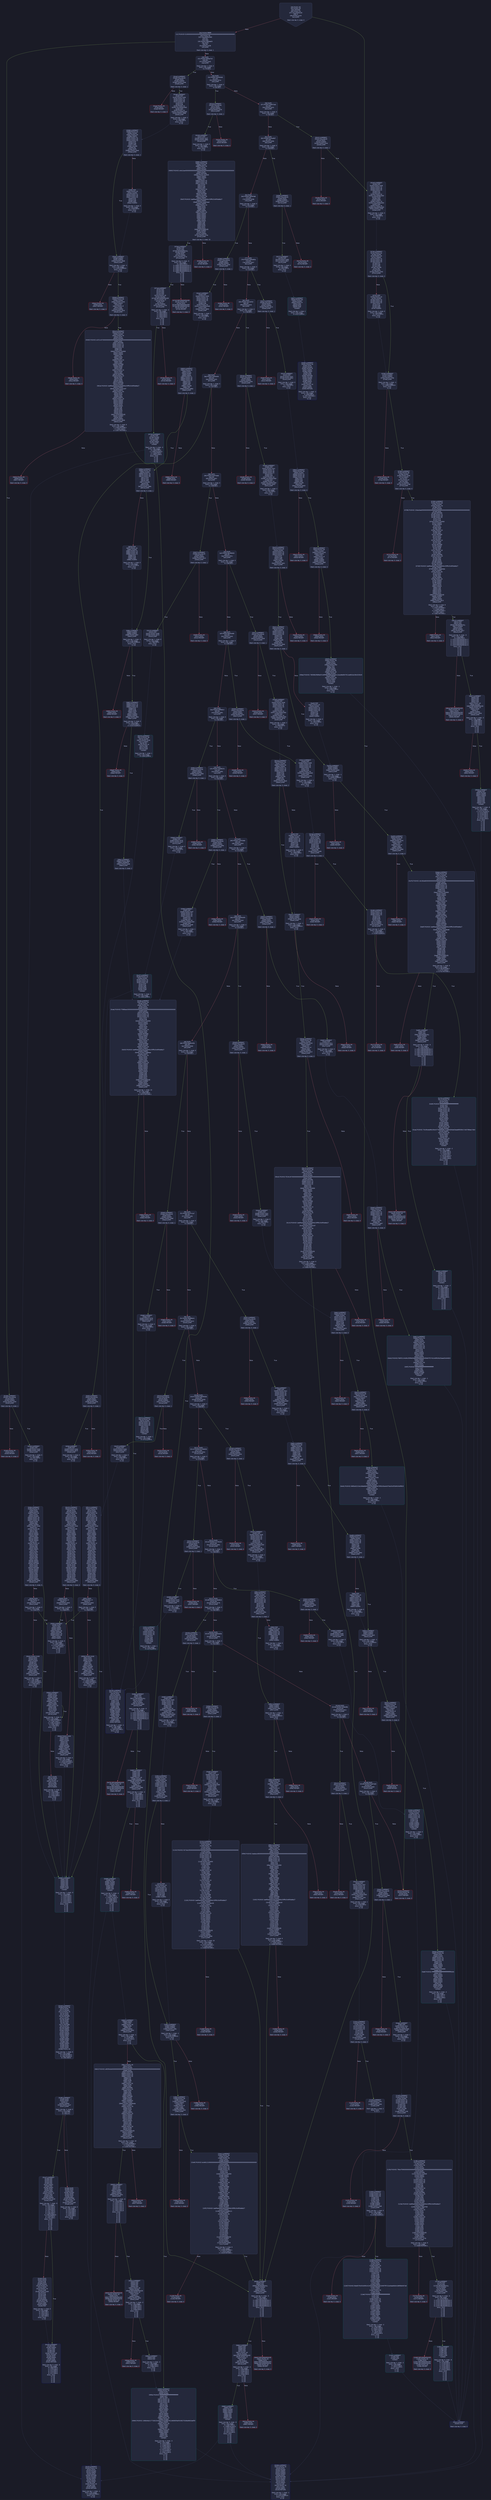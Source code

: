 digraph G {
    node [shape=box, style="filled, rounded", color="#565f89", fontcolor="#c0caf5", fontname="Helvetica", fillcolor="#24283b"];
    edge [color="#414868", fontcolor="#c0caf5", fontname="Helvetica"];
    bgcolor="#1a1b26";
    0 [ label = "[00] PUSH1 80
[02] PUSH1 40
[04] MSTORE
[05] PUSH1 04
[07] CALLDATASIZE
[08] LT
[09] PUSH2 0153
[0c] JUMPI

Stack size req: 0, sizeΔ: 0
" shape = invhouse]
    1 [ label = "[0d] PUSH4 ffffffff
[12] PUSH29 0100000000000000000000000000000000000000000000000000000000
[30] PUSH1 00
[32] CALLDATALOAD
[33] DIV
[34] AND
[35] PUSH4 06fdde03
[3a] DUP2
[3b] EQ
[3c] PUSH2 0158
[3f] JUMPI

Stack size req: 0, sizeΔ: 1
"]
    2 [ label = "[40] DUP1
[41] PUSH4 095ea7b3
[46] EQ
[47] PUSH2 01e2
[4a] JUMPI

Stack size req: 1, sizeΔ: 0
Entry->Op usage:
	0->70:EQ:1
"]
    3 [ label = "[4b] DUP1
[4c] PUSH4 18160ddd
[51] EQ
[52] PUSH2 021a
[55] JUMPI

Stack size req: 1, sizeΔ: 0
Entry->Op usage:
	0->81:EQ:1
"]
    4 [ label = "[56] DUP1
[57] PUSH4 23b872dd
[5c] EQ
[5d] PUSH2 0241
[60] JUMPI

Stack size req: 1, sizeΔ: 0
Entry->Op usage:
	0->92:EQ:1
"]
    5 [ label = "[61] DUP1
[62] PUSH4 313ce567
[67] EQ
[68] PUSH2 026b
[6b] JUMPI

Stack size req: 1, sizeΔ: 0
Entry->Op usage:
	0->103:EQ:1
"]
    6 [ label = "[6c] DUP1
[6d] PUSH4 3659cfe6
[72] EQ
[73] PUSH2 0296
[76] JUMPI

Stack size req: 1, sizeΔ: 0
Entry->Op usage:
	0->114:EQ:1
"]
    7 [ label = "[77] DUP1
[78] PUSH4 3f4ba83a
[7d] EQ
[7e] PUSH2 02b7
[81] JUMPI

Stack size req: 1, sizeΔ: 0
Entry->Op usage:
	0->125:EQ:1
"]
    8 [ label = "[82] DUP1
[83] PUSH4 40c10f19
[88] EQ
[89] PUSH2 02ce
[8c] JUMPI

Stack size req: 1, sizeΔ: 0
Entry->Op usage:
	0->136:EQ:1
"]
    9 [ label = "[8d] DUP1
[8e] PUSH4 54fd4d50
[93] EQ
[94] PUSH2 02f2
[97] JUMPI

Stack size req: 1, sizeΔ: 0
Entry->Op usage:
	0->147:EQ:1
"]
    10 [ label = "[98] DUP1
[99] PUSH4 5c975abb
[9e] EQ
[9f] PUSH2 0307
[a2] JUMPI

Stack size req: 1, sizeΔ: 0
Entry->Op usage:
	0->158:EQ:1
"]
    11 [ label = "[a3] DUP1
[a4] PUSH4 66188463
[a9] EQ
[aa] PUSH2 031c
[ad] JUMPI

Stack size req: 1, sizeΔ: 0
Entry->Op usage:
	0->169:EQ:1
"]
    12 [ label = "[ae] DUP1
[af] PUSH4 66e3cb68
[b4] EQ
[b5] PUSH2 0340
[b8] JUMPI

Stack size req: 1, sizeΔ: 0
Entry->Op usage:
	0->180:EQ:1
"]
    13 [ label = "[b9] DUP1
[ba] PUSH4 6ff968c3
[bf] EQ
[c0] PUSH2 0361
[c3] JUMPI

Stack size req: 1, sizeΔ: 0
Entry->Op usage:
	0->191:EQ:1
"]
    14 [ label = "[c4] DUP1
[c5] PUSH4 70a08231
[ca] EQ
[cb] PUSH2 0392
[ce] JUMPI

Stack size req: 1, sizeΔ: 0
Entry->Op usage:
	0->202:EQ:1
"]
    15 [ label = "[cf] DUP1
[d0] PUSH4 715018a6
[d5] EQ
[d6] PUSH2 03b3
[d9] JUMPI

Stack size req: 1, sizeΔ: 0
Entry->Op usage:
	0->213:EQ:1
"]
    16 [ label = "[da] DUP1
[db] PUSH4 8456cb59
[e0] EQ
[e1] PUSH2 03c8
[e4] JUMPI

Stack size req: 1, sizeΔ: 0
Entry->Op usage:
	0->224:EQ:1
"]
    17 [ label = "[e5] DUP1
[e6] PUSH4 8da5cb5b
[eb] EQ
[ec] PUSH2 03dd
[ef] JUMPI

Stack size req: 1, sizeΔ: 0
Entry->Op usage:
	0->235:EQ:1
"]
    18 [ label = "[f0] DUP1
[f1] PUSH4 9137c1a7
[f6] EQ
[f7] PUSH2 03f2
[fa] JUMPI

Stack size req: 1, sizeΔ: 0
Entry->Op usage:
	0->246:EQ:1
"]
    19 [ label = "[fb] DUP1
[fc] PUSH4 95d89b41
[0101] EQ
[0102] PUSH2 0413
[0105] JUMPI

Stack size req: 1, sizeΔ: 0
Entry->Op usage:
	0->257:EQ:1
"]
    20 [ label = "[0106] DUP1
[0107] PUSH4 a9059cbb
[010c] EQ
[010d] PUSH2 0428
[0110] JUMPI

Stack size req: 1, sizeΔ: 0
Entry->Op usage:
	0->268:EQ:1
"]
    21 [ label = "[0111] DUP1
[0112] PUSH4 b719d032
[0117] EQ
[0118] PUSH2 044c
[011b] JUMPI

Stack size req: 1, sizeΔ: 0
Entry->Op usage:
	0->279:EQ:1
"]
    22 [ label = "[011c] DUP1
[011d] PUSH4 c7178230
[0122] EQ
[0123] PUSH2 0461
[0126] JUMPI

Stack size req: 1, sizeΔ: 0
Entry->Op usage:
	0->290:EQ:1
"]
    23 [ label = "[0127] DUP1
[0128] PUSH4 d73dd623
[012d] EQ
[012e] PUSH2 0476
[0131] JUMPI

Stack size req: 1, sizeΔ: 0
Entry->Op usage:
	0->301:EQ:1
"]
    24 [ label = "[0132] DUP1
[0133] PUSH4 dd62ed3e
[0138] EQ
[0139] PUSH2 049a
[013c] JUMPI

Stack size req: 1, sizeΔ: 0
Entry->Op usage:
	0->312:EQ:1
"]
    25 [ label = "[013d] DUP1
[013e] PUSH4 f2fde38b
[0143] EQ
[0144] PUSH2 04c1
[0147] JUMPI

Stack size req: 1, sizeΔ: 0
Entry->Op usage:
	0->323:EQ:1
"]
    26 [ label = "[0148] DUP1
[0149] PUSH4 f7ea7a3d
[014e] EQ
[014f] PUSH2 04e2
[0152] JUMPI

Stack size req: 1, sizeΔ: 0
Entry->Op usage:
	0->334:EQ:1
"]
    27 [ label = "[0153] JUMPDEST
[0154] PUSH1 00
[0156] DUP1
[0157] REVERT

Stack size req: 0, sizeΔ: 0
" color = "red"]
    28 [ label = "[0158] JUMPDEST
[0159] CALLVALUE
[015a] DUP1
[015b] ISZERO
[015c] PUSH2 0164
[015f] JUMPI

Stack size req: 0, sizeΔ: 1
"]
    29 [ label = "[0160] PUSH1 00
[0162] DUP1
[0163] REVERT

Stack size req: 0, sizeΔ: 0
" color = "red"]
    30 [ label = "[0164] JUMPDEST
[0165] POP
[0166] PUSH2 016d
[0169] PUSH2 04fa
[016c] JUMP

Stack size req: 1, sizeΔ: 0
Entry->Op usage:
	0->357:POP:0
Entry->Exit:
	0->😵
"]
    31 [ label = "[016d] JUMPDEST
[016e] PUSH1 40
[0170] DUP1
[0171] MLOAD
[0172] PUSH1 20
[0174] DUP1
[0175] DUP3
[0176] MSTORE
[0177] DUP4
[0178] MLOAD
[0179] DUP2
[017a] DUP4
[017b] ADD
[017c] MSTORE
[017d] DUP4
[017e] MLOAD
[017f] SWAP2
[0180] SWAP3
[0181] DUP4
[0182] SWAP3
[0183] SWAP1
[0184] DUP4
[0185] ADD
[0186] SWAP2
[0187] DUP6
[0188] ADD
[0189] SWAP1
[018a] DUP1
[018b] DUP4
[018c] DUP4
[018d] PUSH1 00

Stack size req: 1, sizeΔ: 9
Entry->Op usage:
	0->376:MLOAD:0
	0->382:MLOAD:0
	0->392:ADD:0
"]
    32 [ label = "[018f] JUMPDEST
[0190] DUP4
[0191] DUP2
[0192] LT
[0193] ISZERO
[0194] PUSH2 01a7
[0197] JUMPI

Stack size req: 4, sizeΔ: 0
Entry->Op usage:
	0->402:LT:0
	3->402:LT:1
"]
    33 [ label = "[0198] DUP2
[0199] DUP2
[019a] ADD
[019b] MLOAD
[019c] DUP4
[019d] DUP3
[019e] ADD
[019f] MSTORE
[01a0] PUSH1 20
[01a2] ADD
[01a3] PUSH2 018f
[01a6] JUMP

Stack size req: 3, sizeΔ: 0
Entry->Op usage:
	0->410:ADD:0
	0->414:ADD:0
	0->418:ADD:1
	1->410:ADD:1
	2->414:ADD:1
Entry->Exit:
	0->😵
"]
    34 [ label = "[01a7] JUMPDEST
[01a8] POP
[01a9] POP
[01aa] POP
[01ab] POP
[01ac] SWAP1
[01ad] POP
[01ae] SWAP1
[01af] DUP2
[01b0] ADD
[01b1] SWAP1
[01b2] PUSH1 1f
[01b4] AND
[01b5] DUP1
[01b6] ISZERO
[01b7] PUSH2 01d4
[01ba] JUMPI

Stack size req: 7, sizeΔ: -5
Entry->Op usage:
	0->424:POP:0
	1->425:POP:0
	2->426:POP:0
	3->427:POP:0
	4->432:ADD:0
	4->436:AND:1
	4->438:ISZERO:0
	5->429:POP:0
	6->432:ADD:1
Entry->Exit:
	0->😵
	1->😵
	2->😵
	3->😵
	4->0
	5->😵
	6->😵
"]
    35 [ label = "[01bb] DUP1
[01bc] DUP3
[01bd] SUB
[01be] DUP1
[01bf] MLOAD
[01c0] PUSH1 01
[01c2] DUP4
[01c3] PUSH1 20
[01c5] SUB
[01c6] PUSH2 0100
[01c9] EXP
[01ca] SUB
[01cb] NOT
[01cc] AND
[01cd] DUP2
[01ce] MSTORE
[01cf] PUSH1 20
[01d1] ADD
[01d2] SWAP2
[01d3] POP

Stack size req: 2, sizeΔ: 0
Entry->Op usage:
	0->445:SUB:1
	0->453:SUB:1
	1->445:SUB:0
	1->467:POP:0
Entry->Exit:
	1->😵
"]
    36 [ label = "[01d4] JUMPDEST
[01d5] POP
[01d6] SWAP3
[01d7] POP
[01d8] POP
[01d9] POP
[01da] PUSH1 40
[01dc] MLOAD
[01dd] DUP1
[01de] SWAP2
[01df] SUB
[01e0] SWAP1
[01e1] RETURN

Stack size req: 5, sizeΔ: -5
Entry->Op usage:
	0->469:POP:0
	1->479:SUB:0
	2->472:POP:0
	3->473:POP:0
	4->471:POP:0
Entry->Exit:
	0->😵
	1->😵
	2->😵
	3->😵
	4->😵
" color = "darkblue"]
    37 [ label = "[01e2] JUMPDEST
[01e3] CALLVALUE
[01e4] DUP1
[01e5] ISZERO
[01e6] PUSH2 01ee
[01e9] JUMPI

Stack size req: 0, sizeΔ: 1
"]
    38 [ label = "[01ea] PUSH1 00
[01ec] DUP1
[01ed] REVERT

Stack size req: 0, sizeΔ: 0
" color = "red"]
    39 [ label = "[01ee] JUMPDEST
[01ef] POP
[01f0] PUSH2 0206
[01f3] PUSH1 01
[01f5] PUSH1 a0
[01f7] PUSH1 02
[01f9] EXP
[01fa] SUB
[01fb] PUSH1 04
[01fd] CALLDATALOAD
[01fe] AND
[01ff] PUSH1 24
[0201] CALLDATALOAD
[0202] PUSH2 0588
[0205] JUMP

Stack size req: 1, sizeΔ: 2
Entry->Op usage:
	0->495:POP:0
Entry->Exit:
	0->😵
"]
    40 [ label = "[0206] JUMPDEST
[0207] PUSH1 40
[0209] DUP1
[020a] MLOAD
[020b] SWAP2
[020c] ISZERO
[020d] ISZERO
[020e] DUP3
[020f] MSTORE
[0210] MLOAD
[0211] SWAP1
[0212] DUP2
[0213] SWAP1
[0214] SUB
[0215] PUSH1 20
[0217] ADD
[0218] SWAP1
[0219] RETURN

Stack size req: 1, sizeΔ: -1
Entry->Op usage:
	0->524:ISZERO:0
Entry->Exit:
	0->😵
" color = "darkblue"]
    41 [ label = "[021a] JUMPDEST
[021b] CALLVALUE
[021c] DUP1
[021d] ISZERO
[021e] PUSH2 0226
[0221] JUMPI

Stack size req: 0, sizeΔ: 1
"]
    42 [ label = "[0222] PUSH1 00
[0224] DUP1
[0225] REVERT

Stack size req: 0, sizeΔ: 0
" color = "red"]
    43 [ label = "[0226] JUMPDEST
[0227] POP
[0228] PUSH2 022f
[022b] PUSH2 068b
[022e] JUMP

Stack size req: 1, sizeΔ: 0
Entry->Op usage:
	0->551:POP:0
Entry->Exit:
	0->😵
"]
    44 [ label = "[022f] JUMPDEST
[0230] PUSH1 40
[0232] DUP1
[0233] MLOAD
[0234] SWAP2
[0235] DUP3
[0236] MSTORE
[0237] MLOAD
[0238] SWAP1
[0239] DUP2
[023a] SWAP1
[023b] SUB
[023c] PUSH1 20
[023e] ADD
[023f] SWAP1
[0240] RETURN

Stack size req: 1, sizeΔ: -1
Entry->Op usage:
	0->566:MSTORE:1
Entry->Exit:
	0->😵
" color = "darkblue"]
    45 [ label = "[0241] JUMPDEST
[0242] CALLVALUE
[0243] DUP1
[0244] ISZERO
[0245] PUSH2 024d
[0248] JUMPI

Stack size req: 0, sizeΔ: 1
"]
    46 [ label = "[0249] PUSH1 00
[024b] DUP1
[024c] REVERT

Stack size req: 0, sizeΔ: 0
" color = "red"]
    47 [ label = "[024d] JUMPDEST
[024e] POP
[024f] PUSH2 0206
[0252] PUSH1 01
[0254] PUSH1 a0
[0256] PUSH1 02
[0258] EXP
[0259] SUB
[025a] PUSH1 04
[025c] CALLDATALOAD
[025d] DUP2
[025e] AND
[025f] SWAP1
[0260] PUSH1 24
[0262] CALLDATALOAD
[0263] AND
[0264] PUSH1 44
[0266] CALLDATALOAD
[0267] PUSH2 073b
[026a] JUMP

Stack size req: 1, sizeΔ: 3
Entry->Op usage:
	0->590:POP:0
Entry->Exit:
	0->😵
"]
    48 [ label = "[026b] JUMPDEST
[026c] CALLVALUE
[026d] DUP1
[026e] ISZERO
[026f] PUSH2 0277
[0272] JUMPI

Stack size req: 0, sizeΔ: 1
"]
    49 [ label = "[0273] PUSH1 00
[0275] DUP1
[0276] REVERT

Stack size req: 0, sizeΔ: 0
" color = "red"]
    50 [ label = "[0277] JUMPDEST
[0278] POP
[0279] PUSH2 0280
[027c] PUSH2 0847
[027f] JUMP

Stack size req: 1, sizeΔ: 0
Entry->Op usage:
	0->632:POP:0
Entry->Exit:
	0->😵
"]
    51 [ label = "[0280] JUMPDEST
[0281] PUSH1 40
[0283] DUP1
[0284] MLOAD
[0285] PUSH1 ff
[0287] SWAP1
[0288] SWAP3
[0289] AND
[028a] DUP3
[028b] MSTORE
[028c] MLOAD
[028d] SWAP1
[028e] DUP2
[028f] SWAP1
[0290] SUB
[0291] PUSH1 20
[0293] ADD
[0294] SWAP1
[0295] RETURN

Stack size req: 1, sizeΔ: -1
Entry->Op usage:
	0->649:AND:0
	0->651:MSTORE:1
Entry->Exit:
	0->😵
" color = "darkblue"]
    52 [ label = "[0296] JUMPDEST
[0297] CALLVALUE
[0298] DUP1
[0299] ISZERO
[029a] PUSH2 02a2
[029d] JUMPI

Stack size req: 0, sizeΔ: 1
"]
    53 [ label = "[029e] PUSH1 00
[02a0] DUP1
[02a1] REVERT

Stack size req: 0, sizeΔ: 0
" color = "red"]
    54 [ label = "[02a2] JUMPDEST
[02a3] POP
[02a4] PUSH2 0206
[02a7] PUSH1 01
[02a9] PUSH1 a0
[02ab] PUSH1 02
[02ad] EXP
[02ae] SUB
[02af] PUSH1 04
[02b1] CALLDATALOAD
[02b2] AND
[02b3] PUSH2 0850
[02b6] JUMP

Stack size req: 1, sizeΔ: 1
Entry->Op usage:
	0->675:POP:0
Entry->Exit:
	0->😵
"]
    55 [ label = "[02b7] JUMPDEST
[02b8] CALLVALUE
[02b9] DUP1
[02ba] ISZERO
[02bb] PUSH2 02c3
[02be] JUMPI

Stack size req: 0, sizeΔ: 1
"]
    56 [ label = "[02bf] PUSH1 00
[02c1] DUP1
[02c2] REVERT

Stack size req: 0, sizeΔ: 0
" color = "red"]
    57 [ label = "[02c3] JUMPDEST
[02c4] POP
[02c5] PUSH2 02cc
[02c8] PUSH2 09b2
[02cb] JUMP

Stack size req: 1, sizeΔ: 0
Entry->Op usage:
	0->708:POP:0
Entry->Exit:
	0->😵
"]
    58 [ label = "[02cc] JUMPDEST
[02cd] STOP

Stack size req: 0, sizeΔ: 0
" color = "darkblue"]
    59 [ label = "[02ce] JUMPDEST
[02cf] CALLVALUE
[02d0] DUP1
[02d1] ISZERO
[02d2] PUSH2 02da
[02d5] JUMPI

Stack size req: 0, sizeΔ: 1
"]
    60 [ label = "[02d6] PUSH1 00
[02d8] DUP1
[02d9] REVERT

Stack size req: 0, sizeΔ: 0
" color = "red"]
    61 [ label = "[02da] JUMPDEST
[02db] POP
[02dc] PUSH2 02cc
[02df] PUSH1 01
[02e1] PUSH1 a0
[02e3] PUSH1 02
[02e5] EXP
[02e6] SUB
[02e7] PUSH1 04
[02e9] CALLDATALOAD
[02ea] AND
[02eb] PUSH1 24
[02ed] CALLDATALOAD
[02ee] PUSH2 0a15
[02f1] JUMP

Stack size req: 1, sizeΔ: 2
Entry->Op usage:
	0->731:POP:0
Entry->Exit:
	0->😵
"]
    62 [ label = "[02f2] JUMPDEST
[02f3] CALLVALUE
[02f4] DUP1
[02f5] ISZERO
[02f6] PUSH2 02fe
[02f9] JUMPI

Stack size req: 0, sizeΔ: 1
"]
    63 [ label = "[02fa] PUSH1 00
[02fc] DUP1
[02fd] REVERT

Stack size req: 0, sizeΔ: 0
" color = "red"]
    64 [ label = "[02fe] JUMPDEST
[02ff] POP
[0300] PUSH2 016d
[0303] PUSH2 0b15
[0306] JUMP

Stack size req: 1, sizeΔ: 0
Entry->Op usage:
	0->767:POP:0
Entry->Exit:
	0->😵
"]
    65 [ label = "[0307] JUMPDEST
[0308] CALLVALUE
[0309] DUP1
[030a] ISZERO
[030b] PUSH2 0313
[030e] JUMPI

Stack size req: 0, sizeΔ: 1
"]
    66 [ label = "[030f] PUSH1 00
[0311] DUP1
[0312] REVERT

Stack size req: 0, sizeΔ: 0
" color = "red"]
    67 [ label = "[0313] JUMPDEST
[0314] POP
[0315] PUSH2 0206
[0318] PUSH2 0b70
[031b] JUMP

Stack size req: 1, sizeΔ: 0
Entry->Op usage:
	0->788:POP:0
Entry->Exit:
	0->😵
"]
    68 [ label = "[031c] JUMPDEST
[031d] CALLVALUE
[031e] DUP1
[031f] ISZERO
[0320] PUSH2 0328
[0323] JUMPI

Stack size req: 0, sizeΔ: 1
"]
    69 [ label = "[0324] PUSH1 00
[0326] DUP1
[0327] REVERT

Stack size req: 0, sizeΔ: 0
" color = "red"]
    70 [ label = "[0328] JUMPDEST
[0329] POP
[032a] PUSH2 0206
[032d] PUSH1 01
[032f] PUSH1 a0
[0331] PUSH1 02
[0333] EXP
[0334] SUB
[0335] PUSH1 04
[0337] CALLDATALOAD
[0338] AND
[0339] PUSH1 24
[033b] CALLDATALOAD
[033c] PUSH2 0b7e
[033f] JUMP

Stack size req: 1, sizeΔ: 2
Entry->Op usage:
	0->809:POP:0
Entry->Exit:
	0->😵
"]
    71 [ label = "[0340] JUMPDEST
[0341] CALLVALUE
[0342] DUP1
[0343] ISZERO
[0344] PUSH2 034c
[0347] JUMPI

Stack size req: 0, sizeΔ: 1
"]
    72 [ label = "[0348] PUSH1 00
[034a] DUP1
[034b] REVERT

Stack size req: 0, sizeΔ: 0
" color = "red"]
    73 [ label = "[034c] JUMPDEST
[034d] POP
[034e] PUSH2 0206
[0351] PUSH1 01
[0353] PUSH1 a0
[0355] PUSH1 02
[0357] EXP
[0358] SUB
[0359] PUSH1 04
[035b] CALLDATALOAD
[035c] AND
[035d] PUSH2 0c4e
[0360] JUMP

Stack size req: 1, sizeΔ: 1
Entry->Op usage:
	0->845:POP:0
Entry->Exit:
	0->😵
"]
    74 [ label = "[0361] JUMPDEST
[0362] CALLVALUE
[0363] DUP1
[0364] ISZERO
[0365] PUSH2 036d
[0368] JUMPI

Stack size req: 0, sizeΔ: 1
"]
    75 [ label = "[0369] PUSH1 00
[036b] DUP1
[036c] REVERT

Stack size req: 0, sizeΔ: 0
" color = "red"]
    76 [ label = "[036d] JUMPDEST
[036e] POP
[036f] PUSH2 0376
[0372] PUSH2 0cd7
[0375] JUMP

Stack size req: 1, sizeΔ: 0
Entry->Op usage:
	0->878:POP:0
Entry->Exit:
	0->😵
"]
    77 [ label = "[0376] JUMPDEST
[0377] PUSH1 40
[0379] DUP1
[037a] MLOAD
[037b] PUSH1 01
[037d] PUSH1 a0
[037f] PUSH1 02
[0381] EXP
[0382] SUB
[0383] SWAP1
[0384] SWAP3
[0385] AND
[0386] DUP3
[0387] MSTORE
[0388] MLOAD
[0389] SWAP1
[038a] DUP2
[038b] SWAP1
[038c] SUB
[038d] PUSH1 20
[038f] ADD
[0390] SWAP1
[0391] RETURN

Stack size req: 1, sizeΔ: -1
Entry->Op usage:
	0->901:AND:0
	0->903:MSTORE:1
Entry->Exit:
	0->😵
" color = "darkblue"]
    78 [ label = "[0392] JUMPDEST
[0393] CALLVALUE
[0394] DUP1
[0395] ISZERO
[0396] PUSH2 039e
[0399] JUMPI

Stack size req: 0, sizeΔ: 1
"]
    79 [ label = "[039a] PUSH1 00
[039c] DUP1
[039d] REVERT

Stack size req: 0, sizeΔ: 0
" color = "red"]
    80 [ label = "[039e] JUMPDEST
[039f] POP
[03a0] PUSH2 022f
[03a3] PUSH1 01
[03a5] PUSH1 a0
[03a7] PUSH1 02
[03a9] EXP
[03aa] SUB
[03ab] PUSH1 04
[03ad] CALLDATALOAD
[03ae] AND
[03af] PUSH2 0ce6
[03b2] JUMP

Stack size req: 1, sizeΔ: 1
Entry->Op usage:
	0->927:POP:0
Entry->Exit:
	0->😵
"]
    81 [ label = "[03b3] JUMPDEST
[03b4] CALLVALUE
[03b5] DUP1
[03b6] ISZERO
[03b7] PUSH2 03bf
[03ba] JUMPI

Stack size req: 0, sizeΔ: 1
"]
    82 [ label = "[03bb] PUSH1 00
[03bd] DUP1
[03be] REVERT

Stack size req: 0, sizeΔ: 0
" color = "red"]
    83 [ label = "[03bf] JUMPDEST
[03c0] POP
[03c1] PUSH2 02cc
[03c4] PUSH2 0da0
[03c7] JUMP

Stack size req: 1, sizeΔ: 0
Entry->Op usage:
	0->960:POP:0
Entry->Exit:
	0->😵
"]
    84 [ label = "[03c8] JUMPDEST
[03c9] CALLVALUE
[03ca] DUP1
[03cb] ISZERO
[03cc] PUSH2 03d4
[03cf] JUMPI

Stack size req: 0, sizeΔ: 1
"]
    85 [ label = "[03d0] PUSH1 00
[03d2] DUP1
[03d3] REVERT

Stack size req: 0, sizeΔ: 0
" color = "red"]
    86 [ label = "[03d4] JUMPDEST
[03d5] POP
[03d6] PUSH2 02cc
[03d9] PUSH2 0e0c
[03dc] JUMP

Stack size req: 1, sizeΔ: 0
Entry->Op usage:
	0->981:POP:0
Entry->Exit:
	0->😵
"]
    87 [ label = "[03dd] JUMPDEST
[03de] CALLVALUE
[03df] DUP1
[03e0] ISZERO
[03e1] PUSH2 03e9
[03e4] JUMPI

Stack size req: 0, sizeΔ: 1
"]
    88 [ label = "[03e5] PUSH1 00
[03e7] DUP1
[03e8] REVERT

Stack size req: 0, sizeΔ: 0
" color = "red"]
    89 [ label = "[03e9] JUMPDEST
[03ea] POP
[03eb] PUSH2 0376
[03ee] PUSH2 0e72
[03f1] JUMP

Stack size req: 1, sizeΔ: 0
Entry->Op usage:
	0->1002:POP:0
Entry->Exit:
	0->😵
"]
    90 [ label = "[03f2] JUMPDEST
[03f3] CALLVALUE
[03f4] DUP1
[03f5] ISZERO
[03f6] PUSH2 03fe
[03f9] JUMPI

Stack size req: 0, sizeΔ: 1
"]
    91 [ label = "[03fa] PUSH1 00
[03fc] DUP1
[03fd] REVERT

Stack size req: 0, sizeΔ: 0
" color = "red"]
    92 [ label = "[03fe] JUMPDEST
[03ff] POP
[0400] PUSH2 02cc
[0403] PUSH1 01
[0405] PUSH1 a0
[0407] PUSH1 02
[0409] EXP
[040a] SUB
[040b] PUSH1 04
[040d] CALLDATALOAD
[040e] AND
[040f] PUSH2 0e81
[0412] JUMP

Stack size req: 1, sizeΔ: 1
Entry->Op usage:
	0->1023:POP:0
Entry->Exit:
	0->😵
"]
    93 [ label = "[0413] JUMPDEST
[0414] CALLVALUE
[0415] DUP1
[0416] ISZERO
[0417] PUSH2 041f
[041a] JUMPI

Stack size req: 0, sizeΔ: 1
"]
    94 [ label = "[041b] PUSH1 00
[041d] DUP1
[041e] REVERT

Stack size req: 0, sizeΔ: 0
" color = "red"]
    95 [ label = "[041f] JUMPDEST
[0420] POP
[0421] PUSH2 016d
[0424] PUSH2 0f11
[0427] JUMP

Stack size req: 1, sizeΔ: 0
Entry->Op usage:
	0->1056:POP:0
Entry->Exit:
	0->😵
"]
    96 [ label = "[0428] JUMPDEST
[0429] CALLVALUE
[042a] DUP1
[042b] ISZERO
[042c] PUSH2 0434
[042f] JUMPI

Stack size req: 0, sizeΔ: 1
"]
    97 [ label = "[0430] PUSH1 00
[0432] DUP1
[0433] REVERT

Stack size req: 0, sizeΔ: 0
" color = "red"]
    98 [ label = "[0434] JUMPDEST
[0435] POP
[0436] PUSH2 0206
[0439] PUSH1 01
[043b] PUSH1 a0
[043d] PUSH1 02
[043f] EXP
[0440] SUB
[0441] PUSH1 04
[0443] CALLDATALOAD
[0444] AND
[0445] PUSH1 24
[0447] CALLDATALOAD
[0448] PUSH2 0f6c
[044b] JUMP

Stack size req: 1, sizeΔ: 2
Entry->Op usage:
	0->1077:POP:0
Entry->Exit:
	0->😵
"]
    99 [ label = "[044c] JUMPDEST
[044d] CALLVALUE
[044e] DUP1
[044f] ISZERO
[0450] PUSH2 0458
[0453] JUMPI

Stack size req: 0, sizeΔ: 1
"]
    100 [ label = "[0454] PUSH1 00
[0456] DUP1
[0457] REVERT

Stack size req: 0, sizeΔ: 0
" color = "red"]
    101 [ label = "[0458] JUMPDEST
[0459] POP
[045a] PUSH2 0376
[045d] PUSH2 103c
[0460] JUMP

Stack size req: 1, sizeΔ: 0
Entry->Op usage:
	0->1113:POP:0
Entry->Exit:
	0->😵
"]
    102 [ label = "[0461] JUMPDEST
[0462] CALLVALUE
[0463] DUP1
[0464] ISZERO
[0465] PUSH2 046d
[0468] JUMPI

Stack size req: 0, sizeΔ: 1
"]
    103 [ label = "[0469] PUSH1 00
[046b] DUP1
[046c] REVERT

Stack size req: 0, sizeΔ: 0
" color = "red"]
    104 [ label = "[046d] JUMPDEST
[046e] POP
[046f] PUSH2 0206
[0472] PUSH2 104b
[0475] JUMP

Stack size req: 1, sizeΔ: 0
Entry->Op usage:
	0->1134:POP:0
Entry->Exit:
	0->😵
"]
    105 [ label = "[0476] JUMPDEST
[0477] CALLVALUE
[0478] DUP1
[0479] ISZERO
[047a] PUSH2 0482
[047d] JUMPI

Stack size req: 0, sizeΔ: 1
"]
    106 [ label = "[047e] PUSH1 00
[0480] DUP1
[0481] REVERT

Stack size req: 0, sizeΔ: 0
" color = "red"]
    107 [ label = "[0482] JUMPDEST
[0483] POP
[0484] PUSH2 0206
[0487] PUSH1 01
[0489] PUSH1 a0
[048b] PUSH1 02
[048d] EXP
[048e] SUB
[048f] PUSH1 04
[0491] CALLDATALOAD
[0492] AND
[0493] PUSH1 24
[0495] CALLDATALOAD
[0496] PUSH2 105c
[0499] JUMP

Stack size req: 1, sizeΔ: 2
Entry->Op usage:
	0->1155:POP:0
Entry->Exit:
	0->😵
"]
    108 [ label = "[049a] JUMPDEST
[049b] CALLVALUE
[049c] DUP1
[049d] ISZERO
[049e] PUSH2 04a6
[04a1] JUMPI

Stack size req: 0, sizeΔ: 1
"]
    109 [ label = "[04a2] PUSH1 00
[04a4] DUP1
[04a5] REVERT

Stack size req: 0, sizeΔ: 0
" color = "red"]
    110 [ label = "[04a6] JUMPDEST
[04a7] POP
[04a8] PUSH2 022f
[04ab] PUSH1 01
[04ad] PUSH1 a0
[04af] PUSH1 02
[04b1] EXP
[04b2] SUB
[04b3] PUSH1 04
[04b5] CALLDATALOAD
[04b6] DUP2
[04b7] AND
[04b8] SWAP1
[04b9] PUSH1 24
[04bb] CALLDATALOAD
[04bc] AND
[04bd] PUSH2 112c
[04c0] JUMP

Stack size req: 1, sizeΔ: 2
Entry->Op usage:
	0->1191:POP:0
Entry->Exit:
	0->😵
"]
    111 [ label = "[04c1] JUMPDEST
[04c2] CALLVALUE
[04c3] DUP1
[04c4] ISZERO
[04c5] PUSH2 04cd
[04c8] JUMPI

Stack size req: 0, sizeΔ: 1
"]
    112 [ label = "[04c9] PUSH1 00
[04cb] DUP1
[04cc] REVERT

Stack size req: 0, sizeΔ: 0
" color = "red"]
    113 [ label = "[04cd] JUMPDEST
[04ce] POP
[04cf] PUSH2 02cc
[04d2] PUSH1 01
[04d4] PUSH1 a0
[04d6] PUSH1 02
[04d8] EXP
[04d9] SUB
[04da] PUSH1 04
[04dc] CALLDATALOAD
[04dd] AND
[04de] PUSH2 11bc
[04e1] JUMP

Stack size req: 1, sizeΔ: 1
Entry->Op usage:
	0->1230:POP:0
Entry->Exit:
	0->😵
"]
    114 [ label = "[04e2] JUMPDEST
[04e3] CALLVALUE
[04e4] DUP1
[04e5] ISZERO
[04e6] PUSH2 04ee
[04e9] JUMPI

Stack size req: 0, sizeΔ: 1
"]
    115 [ label = "[04ea] PUSH1 00
[04ec] DUP1
[04ed] REVERT

Stack size req: 0, sizeΔ: 0
" color = "red"]
    116 [ label = "[04ee] JUMPDEST
[04ef] POP
[04f0] PUSH2 02cc
[04f3] PUSH1 04
[04f5] CALLDATALOAD
[04f6] PUSH2 11df
[04f9] JUMP

Stack size req: 1, sizeΔ: 1
Entry->Op usage:
	0->1263:POP:0
Entry->Exit:
	0->😵
"]
    117 [ label = "[04fa] JUMPDEST
[04fb] PUSH1 04
[04fd] DUP1
[04fe] SLOAD
[04ff] PUSH1 40
[0501] DUP1
[0502] MLOAD
[0503] PUSH1 20
[0505] PUSH1 02
[0507] PUSH1 01
[0509] DUP6
[050a] AND
[050b] ISZERO
[050c] PUSH2 0100
[050f] MUL
[0510] PUSH1 00
[0512] NOT
[0513] ADD
[0514] SWAP1
[0515] SWAP5
[0516] AND
[0517] SWAP4
[0518] SWAP1
[0519] SWAP4
[051a] DIV
[051b] PUSH1 1f
[051d] DUP2
[051e] ADD
[051f] DUP5
[0520] SWAP1
[0521] DIV
[0522] DUP5
[0523] MUL
[0524] DUP3
[0525] ADD
[0526] DUP5
[0527] ADD
[0528] SWAP1
[0529] SWAP3
[052a] MSTORE
[052b] DUP2
[052c] DUP2
[052d] MSTORE
[052e] SWAP3
[052f] SWAP2
[0530] DUP4
[0531] ADD
[0532] DUP3
[0533] DUP3
[0534] DUP1
[0535] ISZERO
[0536] PUSH2 0580
[0539] JUMPI

Stack size req: 0, sizeΔ: 6
"]
    118 [ label = "[053a] DUP1
[053b] PUSH1 1f
[053d] LT
[053e] PUSH2 0555
[0541] JUMPI

Stack size req: 1, sizeΔ: 0
Entry->Op usage:
	0->1341:LT:1
"]
    119 [ label = "[0542] PUSH2 0100
[0545] DUP1
[0546] DUP4
[0547] SLOAD
[0548] DIV
[0549] MUL
[054a] DUP4
[054b] MSTORE
[054c] SWAP2
[054d] PUSH1 20
[054f] ADD
[0550] SWAP2
[0551] PUSH2 0580
[0554] JUMP

Stack size req: 3, sizeΔ: 0
Entry->Op usage:
	1->1351:SLOAD:0
	2->1355:MSTORE:0
	2->1359:ADD:1
Entry->Exit:
	2->😵
"]
    120 [ label = "[0555] JUMPDEST
[0556] DUP3
[0557] ADD
[0558] SWAP2
[0559] SWAP1
[055a] PUSH1 00
[055c] MSTORE
[055d] PUSH1 20
[055f] PUSH1 00
[0561] SHA3
[0562] SWAP1

Stack size req: 3, sizeΔ: 0
Entry->Op usage:
	0->1367:ADD:1
	1->1372:MSTORE:1
	2->1367:ADD:0
Entry->Exit:
	0->😵
	1->😵
	2->0
"]
    121 [ label = "[0563] JUMPDEST
[0564] DUP2
[0565] SLOAD
[0566] DUP2
[0567] MSTORE
[0568] SWAP1
[0569] PUSH1 01
[056b] ADD
[056c] SWAP1
[056d] PUSH1 20
[056f] ADD
[0570] DUP1
[0571] DUP4
[0572] GT
[0573] PUSH2 0563
[0576] JUMPI

Stack size req: 3, sizeΔ: 0
Entry->Op usage:
	0->1383:MSTORE:0
	0->1391:ADD:1
	1->1381:SLOAD:0
	1->1387:ADD:1
	2->1394:GT:0
Entry->Exit:
	0->😵
	1->😵
"]
    122 [ label = "[0577] DUP3
[0578] SWAP1
[0579] SUB
[057a] PUSH1 1f
[057c] AND
[057d] DUP3
[057e] ADD
[057f] SWAP2

Stack size req: 3, sizeΔ: 0
Entry->Op usage:
	0->1401:SUB:0
	2->1401:SUB:1
	2->1406:ADD:0
Entry->Exit:
	0->😵
	2->0
"]
    123 [ label = "[0580] JUMPDEST
[0581] POP
[0582] POP
[0583] POP
[0584] POP
[0585] POP
[0586] DUP2
[0587] JUMP
Indirect!

Stack size req: 7, sizeΔ: -5
Entry->Op usage:
	0->1409:POP:0
	1->1410:POP:0
	2->1411:POP:0
	3->1412:POP:0
	4->1413:POP:0
	6->1415:JUMP:0
Entry->Exit:
	0->😵
	1->😵
	2->😵
	3->😵
	4->😵
" color = "teal"]
    124 [ label = "[0588] JUMPDEST
[0589] PUSH1 02
[058b] SLOAD
[058c] PUSH1 00
[058e] SWAP1
[058f] PUSH1 01
[0591] PUSH1 a0
[0593] PUSH1 02
[0595] EXP
[0596] SUB
[0597] AND
[0598] CALLER
[0599] EQ
[059a] DUP1
[059b] PUSH2 05ad
[059e] JUMPI

Stack size req: 0, sizeΔ: 2
"]
    125 [ label = "[059f] POP
[05a0] PUSH1 02
[05a2] SLOAD
[05a3] PUSH1 01
[05a5] PUSH1 a0
[05a7] PUSH1 02
[05a9] EXP
[05aa] SUB
[05ab] AND
[05ac] ISZERO

Stack size req: 1, sizeΔ: 0
Entry->Op usage:
	0->1439:POP:0
Entry->Exit:
	0->😵
"]
    126 [ label = "[05ad] JUMPDEST
[05ae] ISZERO
[05af] ISZERO
[05b0] PUSH2 05b8
[05b3] JUMPI

Stack size req: 1, sizeΔ: -1
Entry->Op usage:
	0->1454:ISZERO:0
Entry->Exit:
	0->😵
"]
    127 [ label = "[05b4] PUSH1 00
[05b6] DUP1
[05b7] REVERT

Stack size req: 0, sizeΔ: 0
" color = "red"]
    128 [ label = "[05b8] JUMPDEST
[05b9] PUSH1 06
[05bb] SLOAD
[05bc] PUSH2 0100
[05bf] SWAP1
[05c0] DIV
[05c1] PUSH1 ff
[05c3] AND
[05c4] ISZERO
[05c5] PUSH2 05cd
[05c8] JUMPI

Stack size req: 0, sizeΔ: 0
"]
    129 [ label = "[05c9] PUSH1 00
[05cb] DUP1
[05cc] REVERT

Stack size req: 0, sizeΔ: 0
" color = "red"]
    130 [ label = "[05cd] JUMPDEST
[05ce] PUSH1 06
[05d0] SLOAD
[05d1] PUSH1 40
[05d3] DUP1
[05d4] MLOAD
[05d5] PUSH32 e1f21c6700000000000000000000000000000000000000000000000000000000
[05f6] DUP2
[05f7] MSTORE
[05f8] PUSH1 01
[05fa] PUSH1 a0
[05fc] PUSH1 02
[05fe] EXP
[05ff] SUB
[0600] PUSH3 010000
[0604] SWAP1
[0605] SWAP4
[0606] DIV
[0607] DUP4
[0608] AND
[0609] PUSH1 04
[060b] DUP3
[060c] ADD
[060d] MSTORE
[060e] SWAP2
[060f] DUP6
[0610] AND
[0611] PUSH1 24
[0613] DUP4
[0614] ADD
[0615] MSTORE
[0616] PUSH1 44
[0618] DUP3
[0619] ADD
[061a] DUP5
[061b] SWAP1
[061c] MSTORE
[061d] MLOAD
[061e] PUSH20 1ee9faa44d313a1d2e4bfa135ffb15c6f0da8a27
[0633] SWAP2
[0634] PUSH4 e1f21c67
[0639] SWAP2
[063a] PUSH1 64
[063c] DUP1
[063d] DUP4
[063e] ADD
[063f] SWAP3
[0640] PUSH1 20
[0642] SWAP3
[0643] SWAP2
[0644] SWAP1
[0645] DUP3
[0646] SWAP1
[0647] SUB
[0648] ADD
[0649] DUP2
[064a] DUP7
[064b] DUP1
[064c] EXTCODESIZE
[064d] ISZERO
[064e] DUP1
[064f] ISZERO
[0650] PUSH2 0658
[0653] JUMPI

Stack size req: 3, sizeΔ: 9
Entry->Op usage:
	1->1564:MSTORE:1
	2->1552:AND:0
	2->1557:MSTORE:1
"]
    131 [ label = "[0654] PUSH1 00
[0656] DUP1
[0657] REVERT

Stack size req: 0, sizeΔ: 0
" color = "red"]
    132 [ label = "[0658] JUMPDEST
[0659] POP
[065a] GAS
[065b] DELEGATECALL
[065c] ISZERO
[065d] DUP1
[065e] ISZERO
[065f] PUSH2 066c
[0662] JUMPI

Stack size req: 6, sizeΔ: -5
Entry->Op usage:
	0->1625:POP:0
	1->1627:DELEGATECALL:1
	2->1627:DELEGATECALL:2
	3->1627:DELEGATECALL:3
	4->1627:DELEGATECALL:4
	5->1627:DELEGATECALL:5
Entry->Exit:
	0->😵
	1->😵
	2->😵
	3->😵
	4->😵
	5->😵
"]
    133 [ label = "[0663] RETURNDATASIZE
[0664] PUSH1 00
[0666] DUP1
[0667] RETURNDATACOPY
[0668] RETURNDATASIZE
[0669] PUSH1 00
[066b] REVERT

Stack size req: 0, sizeΔ: 0
" color = "red"]
    134 [ label = "[066c] JUMPDEST
[066d] POP
[066e] POP
[066f] POP
[0670] POP
[0671] PUSH1 40
[0673] MLOAD
[0674] RETURNDATASIZE
[0675] PUSH1 20
[0677] DUP2
[0678] LT
[0679] ISZERO
[067a] PUSH2 0682
[067d] JUMPI

Stack size req: 4, sizeΔ: -2
Entry->Op usage:
	0->1645:POP:0
	1->1646:POP:0
	2->1647:POP:0
	3->1648:POP:0
Entry->Exit:
	0->😵
	1->😵
	2->😵
	3->😵
"]
    135 [ label = "[067e] PUSH1 00
[0680] DUP1
[0681] REVERT

Stack size req: 0, sizeΔ: 0
" color = "red"]
    136 [ label = "[0682] JUMPDEST
[0683] POP
[0684] MLOAD
[0685] SWAP4
[0686] SWAP3
[0687] POP
[0688] POP
[0689] POP
[068a] JUMP
Indirect!

Stack size req: 6, sizeΔ: -5
Entry->Op usage:
	0->1667:POP:0
	1->1668:MLOAD:0
	2->1672:POP:0
	3->1673:POP:0
	4->1671:POP:0
	5->1674:JUMP:0
Entry->Exit:
	0->😵
	1->😵
	2->😵
	3->😵
	4->😵
	5->😵
" color = "teal"]
    137 [ label = "[068b] JUMPDEST
[068c] PUSH1 06
[068e] SLOAD
[068f] PUSH1 40
[0691] DUP1
[0692] MLOAD
[0693] PUSH32 e4dc2aa400000000000000000000000000000000000000000000000000000000
[06b4] DUP2
[06b5] MSTORE
[06b6] PUSH3 010000
[06ba] SWAP1
[06bb] SWAP3
[06bc] DIV
[06bd] PUSH1 01
[06bf] PUSH1 a0
[06c1] PUSH1 02
[06c3] EXP
[06c4] SUB
[06c5] AND
[06c6] PUSH1 04
[06c8] DUP4
[06c9] ADD
[06ca] MSTORE
[06cb] MLOAD
[06cc] PUSH1 00
[06ce] SWAP2
[06cf] PUSH20 1ee9faa44d313a1d2e4bfa135ffb15c6f0da8a27
[06e4] SWAP2
[06e5] PUSH4 e4dc2aa4
[06ea] SWAP2
[06eb] PUSH1 24
[06ed] DUP1
[06ee] DUP3
[06ef] ADD
[06f0] SWAP3
[06f1] PUSH1 20
[06f3] SWAP3
[06f4] SWAP1
[06f5] SWAP2
[06f6] SWAP1
[06f7] DUP3
[06f8] SWAP1
[06f9] SUB
[06fa] ADD
[06fb] DUP2
[06fc] DUP7
[06fd] DUP1
[06fe] EXTCODESIZE
[06ff] ISZERO
[0700] DUP1
[0701] ISZERO
[0702] PUSH2 070a
[0705] JUMPI

Stack size req: 0, sizeΔ: 10
"]
    138 [ label = "[0706] PUSH1 00
[0708] DUP1
[0709] REVERT

Stack size req: 0, sizeΔ: 0
" color = "red"]
    139 [ label = "[070a] JUMPDEST
[070b] POP
[070c] GAS
[070d] DELEGATECALL
[070e] ISZERO
[070f] DUP1
[0710] ISZERO
[0711] PUSH2 071e
[0714] JUMPI

Stack size req: 6, sizeΔ: -5
Entry->Op usage:
	0->1803:POP:0
	1->1805:DELEGATECALL:1
	2->1805:DELEGATECALL:2
	3->1805:DELEGATECALL:3
	4->1805:DELEGATECALL:4
	5->1805:DELEGATECALL:5
Entry->Exit:
	0->😵
	1->😵
	2->😵
	3->😵
	4->😵
	5->😵
"]
    140 [ label = "[0715] RETURNDATASIZE
[0716] PUSH1 00
[0718] DUP1
[0719] RETURNDATACOPY
[071a] RETURNDATASIZE
[071b] PUSH1 00
[071d] REVERT

Stack size req: 0, sizeΔ: 0
" color = "red"]
    141 [ label = "[071e] JUMPDEST
[071f] POP
[0720] POP
[0721] POP
[0722] POP
[0723] PUSH1 40
[0725] MLOAD
[0726] RETURNDATASIZE
[0727] PUSH1 20
[0729] DUP2
[072a] LT
[072b] ISZERO
[072c] PUSH2 0734
[072f] JUMPI

Stack size req: 4, sizeΔ: -2
Entry->Op usage:
	0->1823:POP:0
	1->1824:POP:0
	2->1825:POP:0
	3->1826:POP:0
Entry->Exit:
	0->😵
	1->😵
	2->😵
	3->😵
"]
    142 [ label = "[0730] PUSH1 00
[0732] DUP1
[0733] REVERT

Stack size req: 0, sizeΔ: 0
" color = "red"]
    143 [ label = "[0734] JUMPDEST
[0735] POP
[0736] MLOAD
[0737] SWAP1
[0738] POP
[0739] SWAP1
[073a] JUMP
Indirect!

Stack size req: 4, sizeΔ: -3
Entry->Op usage:
	0->1845:POP:0
	1->1846:MLOAD:0
	2->1848:POP:0
	3->1850:JUMP:0
Entry->Exit:
	0->😵
	1->😵
	2->😵
	3->😵
" color = "teal"]
    144 [ label = "[073b] JUMPDEST
[073c] PUSH1 02
[073e] SLOAD
[073f] PUSH1 00
[0741] SWAP1
[0742] PUSH1 01
[0744] PUSH1 a0
[0746] PUSH1 02
[0748] EXP
[0749] SUB
[074a] AND
[074b] CALLER
[074c] EQ
[074d] DUP1
[074e] PUSH2 0760
[0751] JUMPI

Stack size req: 0, sizeΔ: 2
"]
    145 [ label = "[0752] POP
[0753] PUSH1 02
[0755] SLOAD
[0756] PUSH1 01
[0758] PUSH1 a0
[075a] PUSH1 02
[075c] EXP
[075d] SUB
[075e] AND
[075f] ISZERO

Stack size req: 1, sizeΔ: 0
Entry->Op usage:
	0->1874:POP:0
Entry->Exit:
	0->😵
"]
    146 [ label = "[0760] JUMPDEST
[0761] ISZERO
[0762] ISZERO
[0763] PUSH2 076b
[0766] JUMPI

Stack size req: 1, sizeΔ: -1
Entry->Op usage:
	0->1889:ISZERO:0
Entry->Exit:
	0->😵
"]
    147 [ label = "[0767] PUSH1 00
[0769] DUP1
[076a] REVERT

Stack size req: 0, sizeΔ: 0
" color = "red"]
    148 [ label = "[076b] JUMPDEST
[076c] PUSH1 06
[076e] SLOAD
[076f] PUSH2 0100
[0772] SWAP1
[0773] DIV
[0774] PUSH1 ff
[0776] AND
[0777] ISZERO
[0778] PUSH2 0780
[077b] JUMPI

Stack size req: 0, sizeΔ: 0
"]
    149 [ label = "[077c] PUSH1 00
[077e] DUP1
[077f] REVERT

Stack size req: 0, sizeΔ: 0
" color = "red"]
    150 [ label = "[0780] JUMPDEST
[0781] PUSH1 06
[0783] SLOAD
[0784] PUSH1 40
[0786] DUP1
[0787] MLOAD
[0788] PUSH32 15dacbea00000000000000000000000000000000000000000000000000000000
[07a9] DUP2
[07aa] MSTORE
[07ab] PUSH1 01
[07ad] PUSH1 a0
[07af] PUSH1 02
[07b1] EXP
[07b2] SUB
[07b3] PUSH3 010000
[07b7] SWAP1
[07b8] SWAP4
[07b9] DIV
[07ba] DUP4
[07bb] AND
[07bc] PUSH1 04
[07be] DUP3
[07bf] ADD
[07c0] MSTORE
[07c1] DUP7
[07c2] DUP4
[07c3] AND
[07c4] PUSH1 24
[07c6] DUP3
[07c7] ADD
[07c8] MSTORE
[07c9] SWAP2
[07ca] DUP6
[07cb] AND
[07cc] PUSH1 44
[07ce] DUP4
[07cf] ADD
[07d0] MSTORE
[07d1] PUSH1 64
[07d3] DUP3
[07d4] ADD
[07d5] DUP5
[07d6] SWAP1
[07d7] MSTORE
[07d8] MLOAD
[07d9] PUSH20 1ee9faa44d313a1d2e4bfa135ffb15c6f0da8a27
[07ee] SWAP2
[07ef] PUSH4 15dacbea
[07f4] SWAP2
[07f5] PUSH1 84
[07f7] DUP1
[07f8] DUP4
[07f9] ADD
[07fa] SWAP3
[07fb] PUSH1 20
[07fd] SWAP3
[07fe] SWAP2
[07ff] SWAP1
[0800] DUP3
[0801] SWAP1
[0802] SUB
[0803] ADD
[0804] DUP2
[0805] DUP7
[0806] DUP1
[0807] EXTCODESIZE
[0808] ISZERO
[0809] DUP1
[080a] ISZERO
[080b] PUSH2 0813
[080e] JUMPI

Stack size req: 4, sizeΔ: 9
Entry->Op usage:
	1->2007:MSTORE:1
	2->1995:AND:0
	2->2000:MSTORE:1
	3->1987:AND:1
	3->1992:MSTORE:1
"]
    151 [ label = "[080f] PUSH1 00
[0811] DUP1
[0812] REVERT

Stack size req: 0, sizeΔ: 0
" color = "red"]
    152 [ label = "[0813] JUMPDEST
[0814] POP
[0815] GAS
[0816] DELEGATECALL
[0817] ISZERO
[0818] DUP1
[0819] ISZERO
[081a] PUSH2 0827
[081d] JUMPI

Stack size req: 6, sizeΔ: -5
Entry->Op usage:
	0->2068:POP:0
	1->2070:DELEGATECALL:1
	2->2070:DELEGATECALL:2
	3->2070:DELEGATECALL:3
	4->2070:DELEGATECALL:4
	5->2070:DELEGATECALL:5
Entry->Exit:
	0->😵
	1->😵
	2->😵
	3->😵
	4->😵
	5->😵
"]
    153 [ label = "[081e] RETURNDATASIZE
[081f] PUSH1 00
[0821] DUP1
[0822] RETURNDATACOPY
[0823] RETURNDATASIZE
[0824] PUSH1 00
[0826] REVERT

Stack size req: 0, sizeΔ: 0
" color = "red"]
    154 [ label = "[0827] JUMPDEST
[0828] POP
[0829] POP
[082a] POP
[082b] POP
[082c] PUSH1 40
[082e] MLOAD
[082f] RETURNDATASIZE
[0830] PUSH1 20
[0832] DUP2
[0833] LT
[0834] ISZERO
[0835] PUSH2 083d
[0838] JUMPI

Stack size req: 4, sizeΔ: -2
Entry->Op usage:
	0->2088:POP:0
	1->2089:POP:0
	2->2090:POP:0
	3->2091:POP:0
Entry->Exit:
	0->😵
	1->😵
	2->😵
	3->😵
"]
    155 [ label = "[0839] PUSH1 00
[083b] DUP1
[083c] REVERT

Stack size req: 0, sizeΔ: 0
" color = "red"]
    156 [ label = "[083d] JUMPDEST
[083e] POP
[083f] MLOAD
[0840] SWAP5
[0841] SWAP4
[0842] POP
[0843] POP
[0844] POP
[0845] POP
[0846] JUMP
Indirect!

Stack size req: 7, sizeΔ: -6
Entry->Op usage:
	0->2110:POP:0
	1->2111:MLOAD:0
	2->2115:POP:0
	3->2116:POP:0
	4->2117:POP:0
	5->2114:POP:0
	6->2118:JUMP:0
Entry->Exit:
	0->😵
	1->😵
	2->😵
	3->😵
	4->😵
	5->😵
	6->😵
" color = "teal"]
    157 [ label = "[0847] JUMPDEST
[0848] PUSH1 06
[084a] SLOAD
[084b] PUSH1 ff
[084d] AND
[084e] DUP2
[084f] JUMP
Indirect!

Stack size req: 1, sizeΔ: 1
Entry->Op usage:
	0->2127:JUMP:0
" color = "teal"]
    158 [ label = "[0850] JUMPDEST
[0851] PUSH1 00
[0853] DUP1
[0854] SLOAD
[0855] DUP2
[0856] SWAP1
[0857] PUSH1 01
[0859] PUSH1 a0
[085b] PUSH1 02
[085d] EXP
[085e] SUB
[085f] AND
[0860] CALLER
[0861] EQ
[0862] PUSH2 086a
[0865] JUMPI

Stack size req: 0, sizeΔ: 2
"]
    159 [ label = "[0866] PUSH1 00
[0868] DUP1
[0869] REVERT

Stack size req: 0, sizeΔ: 0
" color = "red"]
    160 [ label = "[086a] JUMPDEST
[086b] PUSH1 02
[086d] SLOAD
[086e] PUSH1 01
[0870] PUSH1 a0
[0872] PUSH1 02
[0874] EXP
[0875] SUB
[0876] AND
[0877] CALLER
[0878] EQ
[0879] DUP1
[087a] PUSH2 088c
[087d] JUMPI

Stack size req: 0, sizeΔ: 1
"]
    161 [ label = "[087e] POP
[087f] PUSH1 02
[0881] SLOAD
[0882] PUSH1 01
[0884] PUSH1 a0
[0886] PUSH1 02
[0888] EXP
[0889] SUB
[088a] AND
[088b] ISZERO

Stack size req: 1, sizeΔ: 0
Entry->Op usage:
	0->2174:POP:0
Entry->Exit:
	0->😵
"]
    162 [ label = "[088c] JUMPDEST
[088d] ISZERO
[088e] ISZERO
[088f] PUSH2 0897
[0892] JUMPI

Stack size req: 1, sizeΔ: -1
Entry->Op usage:
	0->2189:ISZERO:0
Entry->Exit:
	0->😵
"]
    163 [ label = "[0893] PUSH1 00
[0895] DUP1
[0896] REVERT

Stack size req: 0, sizeΔ: 0
" color = "red"]
    164 [ label = "[0897] JUMPDEST
[0898] PUSH1 01
[089a] PUSH1 a0
[089c] PUSH1 02
[089e] EXP
[089f] SUB
[08a0] DUP4
[08a1] AND
[08a2] ISZERO
[08a3] ISZERO
[08a4] PUSH2 08ac
[08a7] JUMPI

Stack size req: 3, sizeΔ: 0
Entry->Op usage:
	2->2209:AND:0
	2->2210:ISZERO:0
"]
    165 [ label = "[08a8] PUSH1 00
[08aa] DUP1
[08ab] REVERT

Stack size req: 0, sizeΔ: 0
" color = "red"]
    166 [ label = "[08ac] JUMPDEST
[08ad] PUSH2 08b5
[08b0] ADDRESS
[08b1] PUSH2 0ce6
[08b4] JUMP

Stack size req: 0, sizeΔ: 2
"]
    167 [ label = "[08b5] JUMPDEST
[08b6] SWAP1
[08b7] POP
[08b8] PUSH1 00
[08ba] DUP2
[08bb] GT
[08bc] ISZERO
[08bd] PUSH2 0955
[08c0] JUMPI

Stack size req: 2, sizeΔ: -1
Entry->Op usage:
	0->2235:GT:0
	1->2231:POP:0
Entry->Exit:
	0->0
	1->😵
"]
    168 [ label = "[08c1] PUSH1 40
[08c3] DUP1
[08c4] MLOAD
[08c5] PUSH32 a9059cbb00000000000000000000000000000000000000000000000000000000
[08e6] DUP2
[08e7] MSTORE
[08e8] PUSH1 01
[08ea] PUSH1 a0
[08ec] PUSH1 02
[08ee] EXP
[08ef] SUB
[08f0] DUP6
[08f1] AND
[08f2] PUSH1 04
[08f4] DUP3
[08f5] ADD
[08f6] MSTORE
[08f7] PUSH1 24
[08f9] DUP2
[08fa] ADD
[08fb] DUP4
[08fc] SWAP1
[08fd] MSTORE
[08fe] SWAP1
[08ff] MLOAD
[0900] ADDRESS
[0901] SWAP2
[0902] PUSH4 a9059cbb
[0907] SWAP2
[0908] PUSH1 44
[090a] DUP1
[090b] DUP4
[090c] ADD
[090d] SWAP3
[090e] PUSH1 20
[0910] SWAP3
[0911] SWAP2
[0912] SWAP1
[0913] DUP3
[0914] SWAP1
[0915] SUB
[0916] ADD
[0917] DUP2
[0918] PUSH1 00
[091a] DUP8
[091b] DUP1
[091c] EXTCODESIZE
[091d] ISZERO
[091e] DUP1
[091f] ISZERO
[0920] PUSH2 0928
[0923] JUMPI

Stack size req: 3, sizeΔ: 10
Entry->Op usage:
	0->2301:MSTORE:1
	2->2289:AND:0
	2->2294:MSTORE:1
"]
    169 [ label = "[0924] PUSH1 00
[0926] DUP1
[0927] REVERT

Stack size req: 0, sizeΔ: 0
" color = "red"]
    170 [ label = "[0928] JUMPDEST
[0929] POP
[092a] GAS
[092b] CALL
[092c] ISZERO
[092d] DUP1
[092e] ISZERO
[092f] PUSH2 093c
[0932] JUMPI

Stack size req: 7, sizeΔ: -6
Entry->Op usage:
	0->2345:POP:0
	1->2347:CALL:1
	2->2347:CALL:2
	3->2347:CALL:3
	4->2347:CALL:4
	5->2347:CALL:5
	6->2347:CALL:6
Entry->Exit:
	0->😵
	1->😵
	2->😵
	3->😵
	4->😵
	5->😵
	6->😵
"]
    171 [ label = "[0933] RETURNDATASIZE
[0934] PUSH1 00
[0936] DUP1
[0937] RETURNDATACOPY
[0938] RETURNDATASIZE
[0939] PUSH1 00
[093b] REVERT

Stack size req: 0, sizeΔ: 0
" color = "red"]
    172 [ label = "[093c] JUMPDEST
[093d] POP
[093e] POP
[093f] POP
[0940] POP
[0941] PUSH1 40
[0943] MLOAD
[0944] RETURNDATASIZE
[0945] PUSH1 20
[0947] DUP2
[0948] LT
[0949] ISZERO
[094a] PUSH2 0952
[094d] JUMPI

Stack size req: 4, sizeΔ: -2
Entry->Op usage:
	0->2365:POP:0
	1->2366:POP:0
	2->2367:POP:0
	3->2368:POP:0
Entry->Exit:
	0->😵
	1->😵
	2->😵
	3->😵
"]
    173 [ label = "[094e] PUSH1 00
[0950] DUP1
[0951] REVERT

Stack size req: 0, sizeΔ: 0
" color = "red"]
    174 [ label = "[0952] JUMPDEST
[0953] POP
[0954] POP

Stack size req: 2, sizeΔ: -2
Entry->Op usage:
	0->2387:POP:0
	1->2388:POP:0
Entry->Exit:
	0->😵
	1->😵
"]
    175 [ label = "[0955] JUMPDEST
[0956] PUSH1 02
[0958] DUP1
[0959] SLOAD
[095a] PUSH20 ffffffffffffffffffffffffffffffffffffffff
[096f] NOT
[0970] AND
[0971] PUSH1 01
[0973] PUSH1 a0
[0975] PUSH1 02
[0977] EXP
[0978] SUB
[0979] DUP6
[097a] AND
[097b] SWAP1
[097c] DUP2
[097d] OR
[097e] SWAP1
[097f] SWAP2
[0980] SSTORE
[0981] PUSH1 40
[0983] MLOAD
[0984] PUSH32 1466d4e2c17718222b4ada7f7cbc8907912d6083fdaf34382703d6a9602eef55
[09a5] SWAP1
[09a6] PUSH1 00
[09a8] SWAP1
[09a9] LOG2
[09aa] POP
[09ab] PUSH1 01
[09ad] SWAP3
[09ae] SWAP2
[09af] POP
[09b0] POP
[09b1] JUMP
Indirect!

Stack size req: 4, sizeΔ: -3
Entry->Op usage:
	0->2474:POP:0
	1->2480:POP:0
	2->2426:AND:0
	2->2429:OR:0
	2->2473:LOG2:3
	2->2479:POP:0
	3->2481:JUMP:0
Entry->Exit:
	0->😵
	1->😵
	2->😵
	3->😵
" color = "teal"]
    176 [ label = "[09b2] JUMPDEST
[09b3] PUSH1 00
[09b5] SLOAD
[09b6] PUSH1 01
[09b8] PUSH1 a0
[09ba] PUSH1 02
[09bc] EXP
[09bd] SUB
[09be] AND
[09bf] CALLER
[09c0] EQ
[09c1] PUSH2 09c9
[09c4] JUMPI

Stack size req: 0, sizeΔ: 0
"]
    177 [ label = "[09c5] PUSH1 00
[09c7] DUP1
[09c8] REVERT

Stack size req: 0, sizeΔ: 0
" color = "red"]
    178 [ label = "[09c9] JUMPDEST
[09ca] PUSH1 06
[09cc] SLOAD
[09cd] PUSH2 0100
[09d0] SWAP1
[09d1] DIV
[09d2] PUSH1 ff
[09d4] AND
[09d5] ISZERO
[09d6] ISZERO
[09d7] PUSH2 09df
[09da] JUMPI

Stack size req: 0, sizeΔ: 0
"]
    179 [ label = "[09db] PUSH1 00
[09dd] DUP1
[09de] REVERT

Stack size req: 0, sizeΔ: 0
" color = "red"]
    180 [ label = "[09df] JUMPDEST
[09e0] PUSH1 06
[09e2] DUP1
[09e3] SLOAD
[09e4] PUSH2 ff00
[09e7] NOT
[09e8] AND
[09e9] SWAP1
[09ea] SSTORE
[09eb] PUSH1 40
[09ed] MLOAD
[09ee] PUSH32 7805862f689e2f13df9f062ff482ad3ad112aca9e0847911ed832e158c525b33
[0a0f] SWAP1
[0a10] PUSH1 00
[0a12] SWAP1
[0a13] LOG1
[0a14] JUMP
Indirect!

Stack size req: 1, sizeΔ: -1
Entry->Op usage:
	0->2580:JUMP:0
Entry->Exit:
	0->😵
" color = "teal"]
    181 [ label = "[0a15] JUMPDEST
[0a16] PUSH1 00
[0a18] SLOAD
[0a19] PUSH1 01
[0a1b] PUSH1 a0
[0a1d] PUSH1 02
[0a1f] EXP
[0a20] SUB
[0a21] AND
[0a22] CALLER
[0a23] EQ
[0a24] PUSH2 0a2c
[0a27] JUMPI

Stack size req: 0, sizeΔ: 0
"]
    182 [ label = "[0a28] PUSH1 00
[0a2a] DUP1
[0a2b] REVERT

Stack size req: 0, sizeΔ: 0
" color = "red"]
    183 [ label = "[0a2c] JUMPDEST
[0a2d] PUSH1 02
[0a2f] SLOAD
[0a30] PUSH1 01
[0a32] PUSH1 a0
[0a34] PUSH1 02
[0a36] EXP
[0a37] SUB
[0a38] AND
[0a39] CALLER
[0a3a] EQ
[0a3b] DUP1
[0a3c] PUSH2 0a4e
[0a3f] JUMPI

Stack size req: 0, sizeΔ: 1
"]
    184 [ label = "[0a40] POP
[0a41] PUSH1 02
[0a43] SLOAD
[0a44] PUSH1 01
[0a46] PUSH1 a0
[0a48] PUSH1 02
[0a4a] EXP
[0a4b] SUB
[0a4c] AND
[0a4d] ISZERO

Stack size req: 1, sizeΔ: 0
Entry->Op usage:
	0->2624:POP:0
Entry->Exit:
	0->😵
"]
    185 [ label = "[0a4e] JUMPDEST
[0a4f] ISZERO
[0a50] ISZERO
[0a51] PUSH2 0a59
[0a54] JUMPI

Stack size req: 1, sizeΔ: -1
Entry->Op usage:
	0->2639:ISZERO:0
Entry->Exit:
	0->😵
"]
    186 [ label = "[0a55] PUSH1 00
[0a57] DUP1
[0a58] REVERT

Stack size req: 0, sizeΔ: 0
" color = "red"]
    187 [ label = "[0a59] JUMPDEST
[0a5a] PUSH1 06
[0a5c] SLOAD
[0a5d] PUSH2 0100
[0a60] SWAP1
[0a61] DIV
[0a62] PUSH1 ff
[0a64] AND
[0a65] ISZERO
[0a66] PUSH2 0a6e
[0a69] JUMPI

Stack size req: 0, sizeΔ: 0
"]
    188 [ label = "[0a6a] PUSH1 00
[0a6c] DUP1
[0a6d] REVERT

Stack size req: 0, sizeΔ: 0
" color = "red"]
    189 [ label = "[0a6e] JUMPDEST
[0a6f] PUSH1 06
[0a71] SLOAD
[0a72] PUSH1 40
[0a74] DUP1
[0a75] MLOAD
[0a76] PUSH32 c6c3bbe600000000000000000000000000000000000000000000000000000000
[0a97] DUP2
[0a98] MSTORE
[0a99] PUSH1 01
[0a9b] PUSH1 a0
[0a9d] PUSH1 02
[0a9f] EXP
[0aa0] SUB
[0aa1] PUSH3 010000
[0aa5] SWAP1
[0aa6] SWAP4
[0aa7] DIV
[0aa8] DUP4
[0aa9] AND
[0aaa] PUSH1 04
[0aac] DUP3
[0aad] ADD
[0aae] MSTORE
[0aaf] SWAP2
[0ab0] DUP5
[0ab1] AND
[0ab2] PUSH1 24
[0ab4] DUP4
[0ab5] ADD
[0ab6] MSTORE
[0ab7] PUSH1 44
[0ab9] DUP3
[0aba] ADD
[0abb] DUP4
[0abc] SWAP1
[0abd] MSTORE
[0abe] MLOAD
[0abf] PUSH20 1ee9faa44d313a1d2e4bfa135ffb15c6f0da8a27
[0ad4] SWAP2
[0ad5] PUSH4 c6c3bbe6
[0ada] SWAP2
[0adb] PUSH1 64
[0add] DUP1
[0ade] DUP4
[0adf] ADD
[0ae0] SWAP3
[0ae1] PUSH1 00
[0ae3] SWAP3
[0ae4] SWAP2
[0ae5] SWAP1
[0ae6] DUP3
[0ae7] SWAP1
[0ae8] SUB
[0ae9] ADD
[0aea] DUP2
[0aeb] DUP7
[0aec] DUP1
[0aed] EXTCODESIZE
[0aee] ISZERO
[0aef] DUP1
[0af0] ISZERO
[0af1] PUSH2 0af9
[0af4] JUMPI

Stack size req: 2, sizeΔ: 9
Entry->Op usage:
	0->2749:MSTORE:1
	1->2737:AND:0
	1->2742:MSTORE:1
"]
    190 [ label = "[0af5] PUSH1 00
[0af7] DUP1
[0af8] REVERT

Stack size req: 0, sizeΔ: 0
" color = "red"]
    191 [ label = "[0af9] JUMPDEST
[0afa] POP
[0afb] GAS
[0afc] DELEGATECALL
[0afd] ISZERO
[0afe] DUP1
[0aff] ISZERO
[0b00] PUSH2 0b0d
[0b03] JUMPI

Stack size req: 6, sizeΔ: -5
Entry->Op usage:
	0->2810:POP:0
	1->2812:DELEGATECALL:1
	2->2812:DELEGATECALL:2
	3->2812:DELEGATECALL:3
	4->2812:DELEGATECALL:4
	5->2812:DELEGATECALL:5
Entry->Exit:
	0->😵
	1->😵
	2->😵
	3->😵
	4->😵
	5->😵
"]
    192 [ label = "[0b04] RETURNDATASIZE
[0b05] PUSH1 00
[0b07] DUP1
[0b08] RETURNDATACOPY
[0b09] RETURNDATASIZE
[0b0a] PUSH1 00
[0b0c] REVERT

Stack size req: 0, sizeΔ: 0
" color = "red"]
    193 [ label = "[0b0d] JUMPDEST
[0b0e] POP
[0b0f] POP
[0b10] POP
[0b11] POP
[0b12] POP
[0b13] POP
[0b14] JUMP
Indirect!

Stack size req: 7, sizeΔ: -7
Entry->Op usage:
	0->2830:POP:0
	1->2831:POP:0
	2->2832:POP:0
	3->2833:POP:0
	4->2834:POP:0
	5->2835:POP:0
	6->2836:JUMP:0
Entry->Exit:
	0->😵
	1->😵
	2->😵
	3->😵
	4->😵
	5->😵
	6->😵
" color = "teal"]
    194 [ label = "[0b15] JUMPDEST
[0b16] PUSH1 03
[0b18] DUP1
[0b19] SLOAD
[0b1a] PUSH1 40
[0b1c] DUP1
[0b1d] MLOAD
[0b1e] PUSH1 20
[0b20] PUSH1 02
[0b22] PUSH1 01
[0b24] DUP6
[0b25] AND
[0b26] ISZERO
[0b27] PUSH2 0100
[0b2a] MUL
[0b2b] PUSH1 00
[0b2d] NOT
[0b2e] ADD
[0b2f] SWAP1
[0b30] SWAP5
[0b31] AND
[0b32] SWAP4
[0b33] SWAP1
[0b34] SWAP4
[0b35] DIV
[0b36] PUSH1 1f
[0b38] DUP2
[0b39] ADD
[0b3a] DUP5
[0b3b] SWAP1
[0b3c] DIV
[0b3d] DUP5
[0b3e] MUL
[0b3f] DUP3
[0b40] ADD
[0b41] DUP5
[0b42] ADD
[0b43] SWAP1
[0b44] SWAP3
[0b45] MSTORE
[0b46] DUP2
[0b47] DUP2
[0b48] MSTORE
[0b49] SWAP3
[0b4a] SWAP2
[0b4b] DUP4
[0b4c] ADD
[0b4d] DUP3
[0b4e] DUP3
[0b4f] DUP1
[0b50] ISZERO
[0b51] PUSH2 0580
[0b54] JUMPI

Stack size req: 0, sizeΔ: 6
"]
    195 [ label = "[0b55] DUP1
[0b56] PUSH1 1f
[0b58] LT
[0b59] PUSH2 0555
[0b5c] JUMPI

Stack size req: 1, sizeΔ: 0
Entry->Op usage:
	0->2904:LT:1
"]
    196 [ label = "[0b5d] PUSH2 0100
[0b60] DUP1
[0b61] DUP4
[0b62] SLOAD
[0b63] DIV
[0b64] MUL
[0b65] DUP4
[0b66] MSTORE
[0b67] SWAP2
[0b68] PUSH1 20
[0b6a] ADD
[0b6b] SWAP2
[0b6c] PUSH2 0580
[0b6f] JUMP

Stack size req: 3, sizeΔ: 0
Entry->Op usage:
	1->2914:SLOAD:0
	2->2918:MSTORE:0
	2->2922:ADD:1
Entry->Exit:
	2->😵
"]
    197 [ label = "[0b70] JUMPDEST
[0b71] PUSH1 06
[0b73] SLOAD
[0b74] PUSH2 0100
[0b77] SWAP1
[0b78] DIV
[0b79] PUSH1 ff
[0b7b] AND
[0b7c] DUP2
[0b7d] JUMP
Indirect!

Stack size req: 1, sizeΔ: 1
Entry->Op usage:
	0->2941:JUMP:0
" color = "teal"]
    198 [ label = "[0b7e] JUMPDEST
[0b7f] PUSH1 02
[0b81] SLOAD
[0b82] PUSH1 00
[0b84] SWAP1
[0b85] PUSH1 01
[0b87] PUSH1 a0
[0b89] PUSH1 02
[0b8b] EXP
[0b8c] SUB
[0b8d] AND
[0b8e] CALLER
[0b8f] EQ
[0b90] DUP1
[0b91] PUSH2 0ba3
[0b94] JUMPI

Stack size req: 0, sizeΔ: 2
"]
    199 [ label = "[0b95] POP
[0b96] PUSH1 02
[0b98] SLOAD
[0b99] PUSH1 01
[0b9b] PUSH1 a0
[0b9d] PUSH1 02
[0b9f] EXP
[0ba0] SUB
[0ba1] AND
[0ba2] ISZERO

Stack size req: 1, sizeΔ: 0
Entry->Op usage:
	0->2965:POP:0
Entry->Exit:
	0->😵
"]
    200 [ label = "[0ba3] JUMPDEST
[0ba4] ISZERO
[0ba5] ISZERO
[0ba6] PUSH2 0bae
[0ba9] JUMPI

Stack size req: 1, sizeΔ: -1
Entry->Op usage:
	0->2980:ISZERO:0
Entry->Exit:
	0->😵
"]
    201 [ label = "[0baa] PUSH1 00
[0bac] DUP1
[0bad] REVERT

Stack size req: 0, sizeΔ: 0
" color = "red"]
    202 [ label = "[0bae] JUMPDEST
[0baf] PUSH1 06
[0bb1] SLOAD
[0bb2] PUSH2 0100
[0bb5] SWAP1
[0bb6] DIV
[0bb7] PUSH1 ff
[0bb9] AND
[0bba] ISZERO
[0bbb] PUSH2 0bc3
[0bbe] JUMPI

Stack size req: 0, sizeΔ: 0
"]
    203 [ label = "[0bbf] PUSH1 00
[0bc1] DUP1
[0bc2] REVERT

Stack size req: 0, sizeΔ: 0
" color = "red"]
    204 [ label = "[0bc3] JUMPDEST
[0bc4] PUSH1 06
[0bc6] SLOAD
[0bc7] PUSH1 40
[0bc9] DUP1
[0bca] MLOAD
[0bcb] PUSH32 f019c26700000000000000000000000000000000000000000000000000000000
[0bec] DUP2
[0bed] MSTORE
[0bee] PUSH1 01
[0bf0] PUSH1 a0
[0bf2] PUSH1 02
[0bf4] EXP
[0bf5] SUB
[0bf6] PUSH3 010000
[0bfa] SWAP1
[0bfb] SWAP4
[0bfc] DIV
[0bfd] DUP4
[0bfe] AND
[0bff] PUSH1 04
[0c01] DUP3
[0c02] ADD
[0c03] MSTORE
[0c04] SWAP2
[0c05] DUP6
[0c06] AND
[0c07] PUSH1 24
[0c09] DUP4
[0c0a] ADD
[0c0b] MSTORE
[0c0c] PUSH1 44
[0c0e] DUP3
[0c0f] ADD
[0c10] DUP5
[0c11] SWAP1
[0c12] MSTORE
[0c13] MLOAD
[0c14] PUSH20 1ee9faa44d313a1d2e4bfa135ffb15c6f0da8a27
[0c29] SWAP2
[0c2a] PUSH4 f019c267
[0c2f] SWAP2
[0c30] PUSH1 64
[0c32] DUP1
[0c33] DUP4
[0c34] ADD
[0c35] SWAP3
[0c36] PUSH1 20
[0c38] SWAP3
[0c39] SWAP2
[0c3a] SWAP1
[0c3b] DUP3
[0c3c] SWAP1
[0c3d] SUB
[0c3e] ADD
[0c3f] DUP2
[0c40] DUP7
[0c41] DUP1
[0c42] EXTCODESIZE
[0c43] ISZERO
[0c44] DUP1
[0c45] ISZERO
[0c46] PUSH2 0658
[0c49] JUMPI

Stack size req: 3, sizeΔ: 9
Entry->Op usage:
	1->3090:MSTORE:1
	2->3078:AND:0
	2->3083:MSTORE:1
"]
    205 [ label = "[0c4a] PUSH1 00
[0c4c] DUP1
[0c4d] REVERT

Stack size req: 0, sizeΔ: 0
" color = "red"]
    206 [ label = "[0c4e] JUMPDEST
[0c4f] PUSH1 00
[0c51] DUP1
[0c52] SLOAD
[0c53] PUSH1 01
[0c55] PUSH1 a0
[0c57] PUSH1 02
[0c59] EXP
[0c5a] SUB
[0c5b] AND
[0c5c] CALLER
[0c5d] EQ
[0c5e] PUSH2 0c66
[0c61] JUMPI

Stack size req: 0, sizeΔ: 1
"]
    207 [ label = "[0c62] PUSH1 00
[0c64] DUP1
[0c65] REVERT

Stack size req: 0, sizeΔ: 0
" color = "red"]
    208 [ label = "[0c66] JUMPDEST
[0c67] PUSH1 01
[0c69] PUSH1 a0
[0c6b] PUSH1 02
[0c6d] EXP
[0c6e] SUB
[0c6f] DUP3
[0c70] AND
[0c71] ISZERO
[0c72] ISZERO
[0c73] PUSH2 0c7b
[0c76] JUMPI

Stack size req: 2, sizeΔ: 0
Entry->Op usage:
	1->3184:AND:0
	1->3185:ISZERO:0
"]
    209 [ label = "[0c77] PUSH1 00
[0c79] DUP1
[0c7a] REVERT

Stack size req: 0, sizeΔ: 0
" color = "red"]
    210 [ label = "[0c7b] JUMPDEST
[0c7c] PUSH1 01
[0c7e] DUP1
[0c7f] SLOAD
[0c80] PUSH20 ffffffffffffffffffffffffffffffffffffffff
[0c95] NOT
[0c96] AND
[0c97] PUSH1 01
[0c99] PUSH1 a0
[0c9b] PUSH1 02
[0c9d] EXP
[0c9e] SUB
[0c9f] DUP5
[0ca0] AND
[0ca1] SWAP1
[0ca2] DUP2
[0ca3] OR
[0ca4] SWAP1
[0ca5] SWAP2
[0ca6] SSTORE
[0ca7] PUSH1 40
[0ca9] MLOAD
[0caa] PUSH32 75c09cedaf6c35dc577b0fd0a8c77c569c84be03eae895084c7c60788eac7d64
[0ccb] SWAP1
[0ccc] PUSH1 00
[0cce] SWAP1
[0ccf] LOG2
[0cd0] POP
[0cd1] PUSH1 01
[0cd3] SWAP2
[0cd4] SWAP1
[0cd5] POP
[0cd6] JUMP
Indirect!

Stack size req: 3, sizeΔ: -2
Entry->Op usage:
	0->3280:POP:0
	1->3232:AND:0
	1->3235:OR:0
	1->3279:LOG2:3
	1->3285:POP:0
	2->3286:JUMP:0
Entry->Exit:
	0->😵
	1->😵
	2->😵
" color = "teal"]
    211 [ label = "[0cd7] JUMPDEST
[0cd8] PUSH1 02
[0cda] SLOAD
[0cdb] PUSH1 01
[0cdd] PUSH1 a0
[0cdf] PUSH1 02
[0ce1] EXP
[0ce2] SUB
[0ce3] AND
[0ce4] DUP2
[0ce5] JUMP
Indirect!

Stack size req: 1, sizeΔ: 1
Entry->Op usage:
	0->3301:JUMP:0
" color = "teal"]
    212 [ label = "[0ce6] JUMPDEST
[0ce7] PUSH1 06
[0ce9] SLOAD
[0cea] PUSH1 40
[0cec] DUP1
[0ced] MLOAD
[0cee] PUSH32 f7888aec00000000000000000000000000000000000000000000000000000000
[0d0f] DUP2
[0d10] MSTORE
[0d11] PUSH1 01
[0d13] PUSH1 a0
[0d15] PUSH1 02
[0d17] EXP
[0d18] SUB
[0d19] PUSH3 010000
[0d1d] SWAP1
[0d1e] SWAP4
[0d1f] DIV
[0d20] DUP4
[0d21] AND
[0d22] PUSH1 04
[0d24] DUP3
[0d25] ADD
[0d26] MSTORE
[0d27] SWAP2
[0d28] DUP4
[0d29] AND
[0d2a] PUSH1 24
[0d2c] DUP4
[0d2d] ADD
[0d2e] MSTORE
[0d2f] MLOAD
[0d30] PUSH1 00
[0d32] SWAP2
[0d33] PUSH20 1ee9faa44d313a1d2e4bfa135ffb15c6f0da8a27
[0d48] SWAP2
[0d49] PUSH4 f7888aec
[0d4e] SWAP2
[0d4f] PUSH1 44
[0d51] DUP1
[0d52] DUP3
[0d53] ADD
[0d54] SWAP3
[0d55] PUSH1 20
[0d57] SWAP3
[0d58] SWAP1
[0d59] SWAP2
[0d5a] SWAP1
[0d5b] DUP3
[0d5c] SWAP1
[0d5d] SUB
[0d5e] ADD
[0d5f] DUP2
[0d60] DUP7
[0d61] DUP1
[0d62] EXTCODESIZE
[0d63] ISZERO
[0d64] DUP1
[0d65] ISZERO
[0d66] PUSH2 0d6e
[0d69] JUMPI

Stack size req: 1, sizeΔ: 10
Entry->Op usage:
	0->3369:AND:0
	0->3374:MSTORE:1
"]
    213 [ label = "[0d6a] PUSH1 00
[0d6c] DUP1
[0d6d] REVERT

Stack size req: 0, sizeΔ: 0
" color = "red"]
    214 [ label = "[0d6e] JUMPDEST
[0d6f] POP
[0d70] GAS
[0d71] DELEGATECALL
[0d72] ISZERO
[0d73] DUP1
[0d74] ISZERO
[0d75] PUSH2 0d82
[0d78] JUMPI

Stack size req: 6, sizeΔ: -5
Entry->Op usage:
	0->3439:POP:0
	1->3441:DELEGATECALL:1
	2->3441:DELEGATECALL:2
	3->3441:DELEGATECALL:3
	4->3441:DELEGATECALL:4
	5->3441:DELEGATECALL:5
Entry->Exit:
	0->😵
	1->😵
	2->😵
	3->😵
	4->😵
	5->😵
"]
    215 [ label = "[0d79] RETURNDATASIZE
[0d7a] PUSH1 00
[0d7c] DUP1
[0d7d] RETURNDATACOPY
[0d7e] RETURNDATASIZE
[0d7f] PUSH1 00
[0d81] REVERT

Stack size req: 0, sizeΔ: 0
" color = "red"]
    216 [ label = "[0d82] JUMPDEST
[0d83] POP
[0d84] POP
[0d85] POP
[0d86] POP
[0d87] PUSH1 40
[0d89] MLOAD
[0d8a] RETURNDATASIZE
[0d8b] PUSH1 20
[0d8d] DUP2
[0d8e] LT
[0d8f] ISZERO
[0d90] PUSH2 0d98
[0d93] JUMPI

Stack size req: 4, sizeΔ: -2
Entry->Op usage:
	0->3459:POP:0
	1->3460:POP:0
	2->3461:POP:0
	3->3462:POP:0
Entry->Exit:
	0->😵
	1->😵
	2->😵
	3->😵
"]
    217 [ label = "[0d94] PUSH1 00
[0d96] DUP1
[0d97] REVERT

Stack size req: 0, sizeΔ: 0
" color = "red"]
    218 [ label = "[0d98] JUMPDEST
[0d99] POP
[0d9a] MLOAD
[0d9b] SWAP3
[0d9c] SWAP2
[0d9d] POP
[0d9e] POP
[0d9f] JUMP
Indirect!

Stack size req: 5, sizeΔ: -4
Entry->Op usage:
	0->3481:POP:0
	1->3482:MLOAD:0
	2->3486:POP:0
	3->3485:POP:0
	4->3487:JUMP:0
Entry->Exit:
	0->😵
	1->😵
	2->😵
	3->😵
	4->😵
" color = "teal"]
    219 [ label = "[0da0] JUMPDEST
[0da1] PUSH1 00
[0da3] SLOAD
[0da4] PUSH1 01
[0da6] PUSH1 a0
[0da8] PUSH1 02
[0daa] EXP
[0dab] SUB
[0dac] AND
[0dad] CALLER
[0dae] EQ
[0daf] PUSH2 0db7
[0db2] JUMPI

Stack size req: 0, sizeΔ: 0
"]
    220 [ label = "[0db3] PUSH1 00
[0db5] DUP1
[0db6] REVERT

Stack size req: 0, sizeΔ: 0
" color = "red"]
    221 [ label = "[0db7] JUMPDEST
[0db8] PUSH1 00
[0dba] DUP1
[0dbb] SLOAD
[0dbc] PUSH1 40
[0dbe] MLOAD
[0dbf] PUSH1 01
[0dc1] PUSH1 a0
[0dc3] PUSH1 02
[0dc5] EXP
[0dc6] SUB
[0dc7] SWAP1
[0dc8] SWAP2
[0dc9] AND
[0dca] SWAP2
[0dcb] PUSH32 f8df31144d9c2f0f6b59d69b8b98abd5459d07f2742c4df920b25aae33c64820
[0dec] SWAP2
[0ded] LOG2
[0dee] PUSH1 00
[0df0] DUP1
[0df1] SLOAD
[0df2] PUSH20 ffffffffffffffffffffffffffffffffffffffff
[0e07] NOT
[0e08] AND
[0e09] SWAP1
[0e0a] SSTORE
[0e0b] JUMP
Indirect!

Stack size req: 1, sizeΔ: -1
Entry->Op usage:
	0->3595:JUMP:0
Entry->Exit:
	0->😵
" color = "teal"]
    222 [ label = "[0e0c] JUMPDEST
[0e0d] PUSH1 00
[0e0f] SLOAD
[0e10] PUSH1 01
[0e12] PUSH1 a0
[0e14] PUSH1 02
[0e16] EXP
[0e17] SUB
[0e18] AND
[0e19] CALLER
[0e1a] EQ
[0e1b] PUSH2 0e23
[0e1e] JUMPI

Stack size req: 0, sizeΔ: 0
"]
    223 [ label = "[0e1f] PUSH1 00
[0e21] DUP1
[0e22] REVERT

Stack size req: 0, sizeΔ: 0
" color = "red"]
    224 [ label = "[0e23] JUMPDEST
[0e24] PUSH1 06
[0e26] SLOAD
[0e27] PUSH2 0100
[0e2a] SWAP1
[0e2b] DIV
[0e2c] PUSH1 ff
[0e2e] AND
[0e2f] ISZERO
[0e30] PUSH2 0e38
[0e33] JUMPI

Stack size req: 0, sizeΔ: 0
"]
    225 [ label = "[0e34] PUSH1 00
[0e36] DUP1
[0e37] REVERT

Stack size req: 0, sizeΔ: 0
" color = "red"]
    226 [ label = "[0e38] JUMPDEST
[0e39] PUSH1 06
[0e3b] DUP1
[0e3c] SLOAD
[0e3d] PUSH2 ff00
[0e40] NOT
[0e41] AND
[0e42] PUSH2 0100
[0e45] OR
[0e46] SWAP1
[0e47] SSTORE
[0e48] PUSH1 40
[0e4a] MLOAD
[0e4b] PUSH32 6985a02210a168e66602d3235cb6db0e70f92b3ba4d376a33c0f3d9434bff625
[0e6c] SWAP1
[0e6d] PUSH1 00
[0e6f] SWAP1
[0e70] LOG1
[0e71] JUMP
Indirect!

Stack size req: 1, sizeΔ: -1
Entry->Op usage:
	0->3697:JUMP:0
Entry->Exit:
	0->😵
" color = "teal"]
    227 [ label = "[0e72] JUMPDEST
[0e73] PUSH1 00
[0e75] SLOAD
[0e76] PUSH1 01
[0e78] PUSH1 a0
[0e7a] PUSH1 02
[0e7c] EXP
[0e7d] SUB
[0e7e] AND
[0e7f] DUP2
[0e80] JUMP
Indirect!

Stack size req: 1, sizeΔ: 1
Entry->Op usage:
	0->3712:JUMP:0
" color = "teal"]
    228 [ label = "[0e81] JUMPDEST
[0e82] PUSH1 00
[0e84] SLOAD
[0e85] PUSH1 01
[0e87] PUSH1 a0
[0e89] PUSH1 02
[0e8b] EXP
[0e8c] SUB
[0e8d] AND
[0e8e] CALLER
[0e8f] EQ
[0e90] PUSH2 0e98
[0e93] JUMPI

Stack size req: 0, sizeΔ: 0
"]
    229 [ label = "[0e94] PUSH1 00
[0e96] DUP1
[0e97] REVERT

Stack size req: 0, sizeΔ: 0
" color = "red"]
    230 [ label = "[0e98] JUMPDEST
[0e99] PUSH1 02
[0e9b] SLOAD
[0e9c] PUSH1 01
[0e9e] PUSH1 a0
[0ea0] PUSH1 02
[0ea2] EXP
[0ea3] SUB
[0ea4] AND
[0ea5] CALLER
[0ea6] EQ
[0ea7] DUP1
[0ea8] PUSH2 0eba
[0eab] JUMPI

Stack size req: 0, sizeΔ: 1
"]
    231 [ label = "[0eac] POP
[0ead] PUSH1 02
[0eaf] SLOAD
[0eb0] PUSH1 01
[0eb2] PUSH1 a0
[0eb4] PUSH1 02
[0eb6] EXP
[0eb7] SUB
[0eb8] AND
[0eb9] ISZERO

Stack size req: 1, sizeΔ: 0
Entry->Op usage:
	0->3756:POP:0
Entry->Exit:
	0->😵
"]
    232 [ label = "[0eba] JUMPDEST
[0ebb] ISZERO
[0ebc] ISZERO
[0ebd] PUSH2 0ec5
[0ec0] JUMPI

Stack size req: 1, sizeΔ: -1
Entry->Op usage:
	0->3771:ISZERO:0
Entry->Exit:
	0->😵
"]
    233 [ label = "[0ec1] PUSH1 00
[0ec3] DUP1
[0ec4] REVERT

Stack size req: 0, sizeΔ: 0
" color = "red"]
    234 [ label = "[0ec5] JUMPDEST
[0ec6] PUSH1 06
[0ec8] SLOAD
[0ec9] PUSH2 0100
[0ecc] SWAP1
[0ecd] DIV
[0ece] PUSH1 ff
[0ed0] AND
[0ed1] ISZERO
[0ed2] PUSH2 0eda
[0ed5] JUMPI

Stack size req: 0, sizeΔ: 0
"]
    235 [ label = "[0ed6] PUSH1 00
[0ed8] DUP1
[0ed9] REVERT

Stack size req: 0, sizeΔ: 0
" color = "red"]
    236 [ label = "[0eda] JUMPDEST
[0edb] PUSH1 06
[0edd] DUP1
[0ede] SLOAD
[0edf] PUSH1 01
[0ee1] PUSH1 a0
[0ee3] PUSH1 02
[0ee5] EXP
[0ee6] SUB
[0ee7] SWAP1
[0ee8] SWAP3
[0ee9] AND
[0eea] PUSH3 010000
[0eee] MUL
[0eef] PUSH22 ffffffffffffffffffffffffffffffffffffffff0000
[0f06] NOT
[0f07] SWAP1
[0f08] SWAP3
[0f09] AND
[0f0a] SWAP2
[0f0b] SWAP1
[0f0c] SWAP2
[0f0d] OR
[0f0e] SWAP1
[0f0f] SSTORE
[0f10] JUMP
Indirect!

Stack size req: 2, sizeΔ: -2
Entry->Op usage:
	0->3817:AND:0
	0->3822:MUL:1
	1->3856:JUMP:0
Entry->Exit:
	0->😵
	1->😵
" color = "teal"]
    237 [ label = "[0f11] JUMPDEST
[0f12] PUSH1 05
[0f14] DUP1
[0f15] SLOAD
[0f16] PUSH1 40
[0f18] DUP1
[0f19] MLOAD
[0f1a] PUSH1 20
[0f1c] PUSH1 02
[0f1e] PUSH1 01
[0f20] DUP6
[0f21] AND
[0f22] ISZERO
[0f23] PUSH2 0100
[0f26] MUL
[0f27] PUSH1 00
[0f29] NOT
[0f2a] ADD
[0f2b] SWAP1
[0f2c] SWAP5
[0f2d] AND
[0f2e] SWAP4
[0f2f] SWAP1
[0f30] SWAP4
[0f31] DIV
[0f32] PUSH1 1f
[0f34] DUP2
[0f35] ADD
[0f36] DUP5
[0f37] SWAP1
[0f38] DIV
[0f39] DUP5
[0f3a] MUL
[0f3b] DUP3
[0f3c] ADD
[0f3d] DUP5
[0f3e] ADD
[0f3f] SWAP1
[0f40] SWAP3
[0f41] MSTORE
[0f42] DUP2
[0f43] DUP2
[0f44] MSTORE
[0f45] SWAP3
[0f46] SWAP2
[0f47] DUP4
[0f48] ADD
[0f49] DUP3
[0f4a] DUP3
[0f4b] DUP1
[0f4c] ISZERO
[0f4d] PUSH2 0580
[0f50] JUMPI

Stack size req: 0, sizeΔ: 6
"]
    238 [ label = "[0f51] DUP1
[0f52] PUSH1 1f
[0f54] LT
[0f55] PUSH2 0555
[0f58] JUMPI

Stack size req: 1, sizeΔ: 0
Entry->Op usage:
	0->3924:LT:1
"]
    239 [ label = "[0f59] PUSH2 0100
[0f5c] DUP1
[0f5d] DUP4
[0f5e] SLOAD
[0f5f] DIV
[0f60] MUL
[0f61] DUP4
[0f62] MSTORE
[0f63] SWAP2
[0f64] PUSH1 20
[0f66] ADD
[0f67] SWAP2
[0f68] PUSH2 0580
[0f6b] JUMP

Stack size req: 3, sizeΔ: 0
Entry->Op usage:
	1->3934:SLOAD:0
	2->3938:MSTORE:0
	2->3942:ADD:1
Entry->Exit:
	2->😵
"]
    240 [ label = "[0f6c] JUMPDEST
[0f6d] PUSH1 02
[0f6f] SLOAD
[0f70] PUSH1 00
[0f72] SWAP1
[0f73] PUSH1 01
[0f75] PUSH1 a0
[0f77] PUSH1 02
[0f79] EXP
[0f7a] SUB
[0f7b] AND
[0f7c] CALLER
[0f7d] EQ
[0f7e] DUP1
[0f7f] PUSH2 0f91
[0f82] JUMPI

Stack size req: 0, sizeΔ: 2
"]
    241 [ label = "[0f83] POP
[0f84] PUSH1 02
[0f86] SLOAD
[0f87] PUSH1 01
[0f89] PUSH1 a0
[0f8b] PUSH1 02
[0f8d] EXP
[0f8e] SUB
[0f8f] AND
[0f90] ISZERO

Stack size req: 1, sizeΔ: 0
Entry->Op usage:
	0->3971:POP:0
Entry->Exit:
	0->😵
"]
    242 [ label = "[0f91] JUMPDEST
[0f92] ISZERO
[0f93] ISZERO
[0f94] PUSH2 0f9c
[0f97] JUMPI

Stack size req: 1, sizeΔ: -1
Entry->Op usage:
	0->3986:ISZERO:0
Entry->Exit:
	0->😵
"]
    243 [ label = "[0f98] PUSH1 00
[0f9a] DUP1
[0f9b] REVERT

Stack size req: 0, sizeΔ: 0
" color = "red"]
    244 [ label = "[0f9c] JUMPDEST
[0f9d] PUSH1 06
[0f9f] SLOAD
[0fa0] PUSH2 0100
[0fa3] SWAP1
[0fa4] DIV
[0fa5] PUSH1 ff
[0fa7] AND
[0fa8] ISZERO
[0fa9] PUSH2 0fb1
[0fac] JUMPI

Stack size req: 0, sizeΔ: 0
"]
    245 [ label = "[0fad] PUSH1 00
[0faf] DUP1
[0fb0] REVERT

Stack size req: 0, sizeΔ: 0
" color = "red"]
    246 [ label = "[0fb1] JUMPDEST
[0fb2] PUSH1 06
[0fb4] SLOAD
[0fb5] PUSH1 40
[0fb7] DUP1
[0fb8] MLOAD
[0fb9] PUSH32 beabacc800000000000000000000000000000000000000000000000000000000
[0fda] DUP2
[0fdb] MSTORE
[0fdc] PUSH1 01
[0fde] PUSH1 a0
[0fe0] PUSH1 02
[0fe2] EXP
[0fe3] SUB
[0fe4] PUSH3 010000
[0fe8] SWAP1
[0fe9] SWAP4
[0fea] DIV
[0feb] DUP4
[0fec] AND
[0fed] PUSH1 04
[0fef] DUP3
[0ff0] ADD
[0ff1] MSTORE
[0ff2] SWAP2
[0ff3] DUP6
[0ff4] AND
[0ff5] PUSH1 24
[0ff7] DUP4
[0ff8] ADD
[0ff9] MSTORE
[0ffa] PUSH1 44
[0ffc] DUP3
[0ffd] ADD
[0ffe] DUP5
[0fff] SWAP1
[1000] MSTORE
[1001] MLOAD
[1002] PUSH20 1ee9faa44d313a1d2e4bfa135ffb15c6f0da8a27
[1017] SWAP2
[1018] PUSH4 beabacc8
[101d] SWAP2
[101e] PUSH1 64
[1020] DUP1
[1021] DUP4
[1022] ADD
[1023] SWAP3
[1024] PUSH1 20
[1026] SWAP3
[1027] SWAP2
[1028] SWAP1
[1029] DUP3
[102a] SWAP1
[102b] SUB
[102c] ADD
[102d] DUP2
[102e] DUP7
[102f] DUP1
[1030] EXTCODESIZE
[1031] ISZERO
[1032] DUP1
[1033] ISZERO
[1034] PUSH2 0658
[1037] JUMPI

Stack size req: 3, sizeΔ: 9
Entry->Op usage:
	1->4096:MSTORE:1
	2->4084:AND:0
	2->4089:MSTORE:1
"]
    247 [ label = "[1038] PUSH1 00
[103a] DUP1
[103b] REVERT

Stack size req: 0, sizeΔ: 0
" color = "red"]
    248 [ label = "[103c] JUMPDEST
[103d] PUSH1 01
[103f] SLOAD
[1040] PUSH1 01
[1042] PUSH1 a0
[1044] PUSH1 02
[1046] EXP
[1047] SUB
[1048] AND
[1049] DUP2
[104a] JUMP
Indirect!

Stack size req: 1, sizeΔ: 1
Entry->Op usage:
	0->4170:JUMP:0
" color = "teal"]
    249 [ label = "[104b] JUMPDEST
[104c] PUSH1 02
[104e] SLOAD
[104f] PUSH1 01
[1051] PUSH1 a0
[1053] PUSH1 02
[1055] EXP
[1056] SUB
[1057] AND
[1058] ISZERO
[1059] ISZERO
[105a] SWAP1
[105b] JUMP
Indirect!

Stack size req: 1, sizeΔ: 0
Entry->Op usage:
	0->4187:JUMP:0
Entry->Exit:
	0->😵
" color = "teal"]
    250 [ label = "[105c] JUMPDEST
[105d] PUSH1 02
[105f] SLOAD
[1060] PUSH1 00
[1062] SWAP1
[1063] PUSH1 01
[1065] PUSH1 a0
[1067] PUSH1 02
[1069] EXP
[106a] SUB
[106b] AND
[106c] CALLER
[106d] EQ
[106e] DUP1
[106f] PUSH2 1081
[1072] JUMPI

Stack size req: 0, sizeΔ: 2
"]
    251 [ label = "[1073] POP
[1074] PUSH1 02
[1076] SLOAD
[1077] PUSH1 01
[1079] PUSH1 a0
[107b] PUSH1 02
[107d] EXP
[107e] SUB
[107f] AND
[1080] ISZERO

Stack size req: 1, sizeΔ: 0
Entry->Op usage:
	0->4211:POP:0
Entry->Exit:
	0->😵
"]
    252 [ label = "[1081] JUMPDEST
[1082] ISZERO
[1083] ISZERO
[1084] PUSH2 108c
[1087] JUMPI

Stack size req: 1, sizeΔ: -1
Entry->Op usage:
	0->4226:ISZERO:0
Entry->Exit:
	0->😵
"]
    253 [ label = "[1088] PUSH1 00
[108a] DUP1
[108b] REVERT

Stack size req: 0, sizeΔ: 0
" color = "red"]
    254 [ label = "[108c] JUMPDEST
[108d] PUSH1 06
[108f] SLOAD
[1090] PUSH2 0100
[1093] SWAP1
[1094] DIV
[1095] PUSH1 ff
[1097] AND
[1098] ISZERO
[1099] PUSH2 10a1
[109c] JUMPI

Stack size req: 0, sizeΔ: 0
"]
    255 [ label = "[109d] PUSH1 00
[109f] DUP1
[10a0] REVERT

Stack size req: 0, sizeΔ: 0
" color = "red"]
    256 [ label = "[10a1] JUMPDEST
[10a2] PUSH1 06
[10a4] SLOAD
[10a5] PUSH1 40
[10a7] DUP1
[10a8] MLOAD
[10a9] PUSH32 bcdd612100000000000000000000000000000000000000000000000000000000
[10ca] DUP2
[10cb] MSTORE
[10cc] PUSH1 01
[10ce] PUSH1 a0
[10d0] PUSH1 02
[10d2] EXP
[10d3] SUB
[10d4] PUSH3 010000
[10d8] SWAP1
[10d9] SWAP4
[10da] DIV
[10db] DUP4
[10dc] AND
[10dd] PUSH1 04
[10df] DUP3
[10e0] ADD
[10e1] MSTORE
[10e2] SWAP2
[10e3] DUP6
[10e4] AND
[10e5] PUSH1 24
[10e7] DUP4
[10e8] ADD
[10e9] MSTORE
[10ea] PUSH1 44
[10ec] DUP3
[10ed] ADD
[10ee] DUP5
[10ef] SWAP1
[10f0] MSTORE
[10f1] MLOAD
[10f2] PUSH20 1ee9faa44d313a1d2e4bfa135ffb15c6f0da8a27
[1107] SWAP2
[1108] PUSH4 bcdd6121
[110d] SWAP2
[110e] PUSH1 64
[1110] DUP1
[1111] DUP4
[1112] ADD
[1113] SWAP3
[1114] PUSH1 20
[1116] SWAP3
[1117] SWAP2
[1118] SWAP1
[1119] DUP3
[111a] SWAP1
[111b] SUB
[111c] ADD
[111d] DUP2
[111e] DUP7
[111f] DUP1
[1120] EXTCODESIZE
[1121] ISZERO
[1122] DUP1
[1123] ISZERO
[1124] PUSH2 0658
[1127] JUMPI

Stack size req: 3, sizeΔ: 9
Entry->Op usage:
	1->4336:MSTORE:1
	2->4324:AND:0
	2->4329:MSTORE:1
"]
    257 [ label = "[1128] PUSH1 00
[112a] DUP1
[112b] REVERT

Stack size req: 0, sizeΔ: 0
" color = "red"]
    258 [ label = "[112c] JUMPDEST
[112d] PUSH1 06
[112f] SLOAD
[1130] PUSH1 40
[1132] DUP1
[1133] MLOAD
[1134] PUSH32 927da10500000000000000000000000000000000000000000000000000000000
[1155] DUP2
[1156] MSTORE
[1157] PUSH1 01
[1159] PUSH1 a0
[115b] PUSH1 02
[115d] EXP
[115e] SUB
[115f] PUSH3 010000
[1163] SWAP1
[1164] SWAP4
[1165] DIV
[1166] DUP4
[1167] AND
[1168] PUSH1 04
[116a] DUP3
[116b] ADD
[116c] MSTORE
[116d] DUP5
[116e] DUP4
[116f] AND
[1170] PUSH1 24
[1172] DUP3
[1173] ADD
[1174] MSTORE
[1175] SWAP2
[1176] DUP4
[1177] AND
[1178] PUSH1 44
[117a] DUP4
[117b] ADD
[117c] MSTORE
[117d] MLOAD
[117e] PUSH1 00
[1180] SWAP2
[1181] PUSH20 1ee9faa44d313a1d2e4bfa135ffb15c6f0da8a27
[1196] SWAP2
[1197] PUSH4 927da105
[119c] SWAP2
[119d] PUSH1 64
[119f] DUP1
[11a0] DUP3
[11a1] ADD
[11a2] SWAP3
[11a3] PUSH1 20
[11a5] SWAP3
[11a6] SWAP1
[11a7] SWAP2
[11a8] SWAP1
[11a9] DUP3
[11aa] SWAP1
[11ab] SUB
[11ac] ADD
[11ad] DUP2
[11ae] DUP7
[11af] DUP1
[11b0] EXTCODESIZE
[11b1] ISZERO
[11b2] DUP1
[11b3] ISZERO
[11b4] PUSH2 0658
[11b7] JUMPI

Stack size req: 2, sizeΔ: 10
Entry->Op usage:
	0->4471:AND:0
	0->4476:MSTORE:1
	1->4463:AND:1
	1->4468:MSTORE:1
"]
    259 [ label = "[11b8] PUSH1 00
[11ba] DUP1
[11bb] REVERT

Stack size req: 0, sizeΔ: 0
" color = "red"]
    260 [ label = "[11bc] JUMPDEST
[11bd] PUSH1 00
[11bf] SLOAD
[11c0] PUSH1 01
[11c2] PUSH1 a0
[11c4] PUSH1 02
[11c6] EXP
[11c7] SUB
[11c8] AND
[11c9] CALLER
[11ca] EQ
[11cb] PUSH2 11d3
[11ce] JUMPI

Stack size req: 0, sizeΔ: 0
"]
    261 [ label = "[11cf] PUSH1 00
[11d1] DUP1
[11d2] REVERT

Stack size req: 0, sizeΔ: 0
" color = "red"]
    262 [ label = "[11d3] JUMPDEST
[11d4] PUSH2 11dc
[11d7] DUP2
[11d8] PUSH2 1293
[11db] JUMP

Stack size req: 1, sizeΔ: 2
Entry->Exit:
	0->0, 2
"]
    263 [ label = "[11dc] JUMPDEST
[11dd] POP
[11de] JUMP
Indirect!

Stack size req: 2, sizeΔ: -2
Entry->Op usage:
	0->4573:POP:0
	1->4574:JUMP:0
Entry->Exit:
	0->😵
	1->😵
" color = "teal"]
    264 [ label = "[11df] JUMPDEST
[11e0] PUSH1 00
[11e2] SLOAD
[11e3] PUSH1 01
[11e5] PUSH1 a0
[11e7] PUSH1 02
[11e9] EXP
[11ea] SUB
[11eb] AND
[11ec] CALLER
[11ed] EQ
[11ee] PUSH2 11f6
[11f1] JUMPI

Stack size req: 0, sizeΔ: 0
"]
    265 [ label = "[11f2] PUSH1 00
[11f4] DUP1
[11f5] REVERT

Stack size req: 0, sizeΔ: 0
" color = "red"]
    266 [ label = "[11f6] JUMPDEST
[11f7] PUSH1 06
[11f9] SLOAD
[11fa] PUSH1 40
[11fc] DUP1
[11fd] MLOAD
[11fe] PUSH32 79ba7f3900000000000000000000000000000000000000000000000000000000
[121f] DUP2
[1220] MSTORE
[1221] PUSH3 010000
[1225] SWAP1
[1226] SWAP3
[1227] DIV
[1228] PUSH1 01
[122a] PUSH1 a0
[122c] PUSH1 02
[122e] EXP
[122f] SUB
[1230] AND
[1231] PUSH1 04
[1233] DUP4
[1234] ADD
[1235] MSTORE
[1236] PUSH1 24
[1238] DUP3
[1239] ADD
[123a] DUP4
[123b] SWAP1
[123c] MSTORE
[123d] MLOAD
[123e] PUSH20 1ee9faa44d313a1d2e4bfa135ffb15c6f0da8a27
[1253] SWAP2
[1254] PUSH4 79ba7f39
[1259] SWAP2
[125a] PUSH1 44
[125c] DUP1
[125d] DUP4
[125e] ADD
[125f] SWAP3
[1260] PUSH1 00
[1262] SWAP3
[1263] SWAP2
[1264] SWAP1
[1265] DUP3
[1266] SWAP1
[1267] SUB
[1268] ADD
[1269] DUP2
[126a] DUP7
[126b] DUP1
[126c] EXTCODESIZE
[126d] ISZERO
[126e] DUP1
[126f] ISZERO
[1270] PUSH2 1278
[1273] JUMPI

Stack size req: 1, sizeΔ: 9
Entry->Op usage:
	0->4668:MSTORE:1
"]
    267 [ label = "[1274] PUSH1 00
[1276] DUP1
[1277] REVERT

Stack size req: 0, sizeΔ: 0
" color = "red"]
    268 [ label = "[1278] JUMPDEST
[1279] POP
[127a] GAS
[127b] DELEGATECALL
[127c] ISZERO
[127d] DUP1
[127e] ISZERO
[127f] PUSH2 128c
[1282] JUMPI

Stack size req: 6, sizeΔ: -5
Entry->Op usage:
	0->4729:POP:0
	1->4731:DELEGATECALL:1
	2->4731:DELEGATECALL:2
	3->4731:DELEGATECALL:3
	4->4731:DELEGATECALL:4
	5->4731:DELEGATECALL:5
Entry->Exit:
	0->😵
	1->😵
	2->😵
	3->😵
	4->😵
	5->😵
"]
    269 [ label = "[1283] RETURNDATASIZE
[1284] PUSH1 00
[1286] DUP1
[1287] RETURNDATACOPY
[1288] RETURNDATASIZE
[1289] PUSH1 00
[128b] REVERT

Stack size req: 0, sizeΔ: 0
" color = "red"]
    270 [ label = "[128c] JUMPDEST
[128d] POP
[128e] POP
[128f] POP
[1290] POP
[1291] POP
[1292] JUMP
Indirect!

Stack size req: 6, sizeΔ: -6
Entry->Op usage:
	0->4749:POP:0
	1->4750:POP:0
	2->4751:POP:0
	3->4752:POP:0
	4->4753:POP:0
	5->4754:JUMP:0
Entry->Exit:
	0->😵
	1->😵
	2->😵
	3->😵
	4->😵
	5->😵
" color = "teal"]
    271 [ label = "[1293] JUMPDEST
[1294] PUSH1 01
[1296] PUSH1 a0
[1298] PUSH1 02
[129a] EXP
[129b] SUB
[129c] DUP2
[129d] AND
[129e] ISZERO
[129f] ISZERO
[12a0] PUSH2 12a8
[12a3] JUMPI

Stack size req: 1, sizeΔ: 0
Entry->Op usage:
	0->4765:AND:0
	0->4766:ISZERO:0
"]
    272 [ label = "[12a4] PUSH1 00
[12a6] DUP1
[12a7] REVERT

Stack size req: 0, sizeΔ: 0
" color = "red"]
    273 [ label = "[12a8] JUMPDEST
[12a9] PUSH1 00
[12ab] DUP1
[12ac] SLOAD
[12ad] PUSH1 40
[12af] MLOAD
[12b0] PUSH1 01
[12b2] PUSH1 a0
[12b4] PUSH1 02
[12b6] EXP
[12b7] SUB
[12b8] DUP1
[12b9] DUP6
[12ba] AND
[12bb] SWAP4
[12bc] SWAP3
[12bd] AND
[12be] SWAP2
[12bf] PUSH32 8be0079c531659141344cd1fd0a4f28419497f9722a3daafe3b4186f6b6457e0
[12e0] SWAP2
[12e1] LOG3
[12e2] PUSH1 00
[12e4] DUP1
[12e5] SLOAD
[12e6] PUSH20 ffffffffffffffffffffffffffffffffffffffff
[12fb] NOT
[12fc] AND
[12fd] PUSH1 01
[12ff] PUSH1 a0
[1301] PUSH1 02
[1303] EXP
[1304] SUB
[1305] SWAP3
[1306] SWAP1
[1307] SWAP3
[1308] AND
[1309] SWAP2
[130a] SWAP1
[130b] SWAP2
[130c] OR
[130d] SWAP1
[130e] SSTORE
[130f] JUMP
Indirect!

Stack size req: 2, sizeΔ: -2
Entry->Op usage:
	0->4794:AND:0
	0->4833:LOG3:4
	0->4872:AND:1
	0->4876:OR:0
	1->4879:JUMP:0
Entry->Exit:
	0->😵
	1->😵
" color = "teal"]
    0 -> 1 [ label = "False" color = "#f7768e"]
    0 -> 27 [ label = "True" color = "#9ece6a"]
    1 -> 2 [ label = "False" color = "#f7768e"]
    1 -> 28 [ label = "True" color = "#9ece6a"]
    2 -> 3 [ label = "False" color = "#f7768e"]
    2 -> 37 [ label = "True" color = "#9ece6a"]
    3 -> 4 [ label = "False" color = "#f7768e"]
    3 -> 41 [ label = "True" color = "#9ece6a"]
    4 -> 5 [ label = "False" color = "#f7768e"]
    4 -> 45 [ label = "True" color = "#9ece6a"]
    5 -> 6 [ label = "False" color = "#f7768e"]
    5 -> 48 [ label = "True" color = "#9ece6a"]
    6 -> 7 [ label = "False" color = "#f7768e"]
    6 -> 52 [ label = "True" color = "#9ece6a"]
    7 -> 8 [ label = "False" color = "#f7768e"]
    7 -> 55 [ label = "True" color = "#9ece6a"]
    8 -> 9 [ label = "False" color = "#f7768e"]
    8 -> 59 [ label = "True" color = "#9ece6a"]
    9 -> 10 [ label = "False" color = "#f7768e"]
    9 -> 62 [ label = "True" color = "#9ece6a"]
    10 -> 11 [ label = "False" color = "#f7768e"]
    10 -> 65 [ label = "True" color = "#9ece6a"]
    11 -> 12 [ label = "False" color = "#f7768e"]
    11 -> 68 [ label = "True" color = "#9ece6a"]
    12 -> 13 [ label = "False" color = "#f7768e"]
    12 -> 71 [ label = "True" color = "#9ece6a"]
    13 -> 14 [ label = "False" color = "#f7768e"]
    13 -> 74 [ label = "True" color = "#9ece6a"]
    14 -> 15 [ label = "False" color = "#f7768e"]
    14 -> 78 [ label = "True" color = "#9ece6a"]
    15 -> 16 [ label = "False" color = "#f7768e"]
    15 -> 81 [ label = "True" color = "#9ece6a"]
    16 -> 17 [ label = "False" color = "#f7768e"]
    16 -> 84 [ label = "True" color = "#9ece6a"]
    17 -> 18 [ label = "False" color = "#f7768e"]
    17 -> 87 [ label = "True" color = "#9ece6a"]
    18 -> 19 [ label = "False" color = "#f7768e"]
    18 -> 90 [ label = "True" color = "#9ece6a"]
    19 -> 20 [ label = "False" color = "#f7768e"]
    19 -> 93 [ label = "True" color = "#9ece6a"]
    20 -> 21 [ label = "False" color = "#f7768e"]
    20 -> 96 [ label = "True" color = "#9ece6a"]
    21 -> 22 [ label = "False" color = "#f7768e"]
    21 -> 99 [ label = "True" color = "#9ece6a"]
    22 -> 23 [ label = "False" color = "#f7768e"]
    22 -> 102 [ label = "True" color = "#9ece6a"]
    23 -> 24 [ label = "False" color = "#f7768e"]
    23 -> 105 [ label = "True" color = "#9ece6a"]
    24 -> 25 [ label = "False" color = "#f7768e"]
    24 -> 108 [ label = "True" color = "#9ece6a"]
    25 -> 26 [ label = "False" color = "#f7768e"]
    25 -> 111 [ label = "True" color = "#9ece6a"]
    26 -> 27 [ label = "False" color = "#f7768e"]
    26 -> 114 [ label = "True" color = "#9ece6a"]
    28 -> 29 [ label = "False" color = "#f7768e"]
    28 -> 30 [ label = "True" color = "#9ece6a"]
    30 -> 117 [ ]
    31 -> 32 [ ]
    32 -> 33 [ label = "False" color = "#f7768e"]
    32 -> 34 [ label = "True" color = "#9ece6a"]
    33 -> 32 [ ]
    34 -> 35 [ label = "False" color = "#f7768e"]
    34 -> 36 [ label = "True" color = "#9ece6a"]
    35 -> 36 [ ]
    37 -> 38 [ label = "False" color = "#f7768e"]
    37 -> 39 [ label = "True" color = "#9ece6a"]
    39 -> 124 [ ]
    41 -> 42 [ label = "False" color = "#f7768e"]
    41 -> 43 [ label = "True" color = "#9ece6a"]
    43 -> 137 [ ]
    45 -> 46 [ label = "False" color = "#f7768e"]
    45 -> 47 [ label = "True" color = "#9ece6a"]
    47 -> 144 [ ]
    48 -> 49 [ label = "False" color = "#f7768e"]
    48 -> 50 [ label = "True" color = "#9ece6a"]
    50 -> 157 [ ]
    52 -> 53 [ label = "False" color = "#f7768e"]
    52 -> 54 [ label = "True" color = "#9ece6a"]
    54 -> 158 [ ]
    55 -> 56 [ label = "False" color = "#f7768e"]
    55 -> 57 [ label = "True" color = "#9ece6a"]
    57 -> 176 [ ]
    59 -> 60 [ label = "False" color = "#f7768e"]
    59 -> 61 [ label = "True" color = "#9ece6a"]
    61 -> 181 [ ]
    62 -> 63 [ label = "False" color = "#f7768e"]
    62 -> 64 [ label = "True" color = "#9ece6a"]
    64 -> 194 [ ]
    65 -> 66 [ label = "False" color = "#f7768e"]
    65 -> 67 [ label = "True" color = "#9ece6a"]
    67 -> 197 [ ]
    68 -> 69 [ label = "False" color = "#f7768e"]
    68 -> 70 [ label = "True" color = "#9ece6a"]
    70 -> 198 [ ]
    71 -> 72 [ label = "False" color = "#f7768e"]
    71 -> 73 [ label = "True" color = "#9ece6a"]
    73 -> 206 [ ]
    74 -> 75 [ label = "False" color = "#f7768e"]
    74 -> 76 [ label = "True" color = "#9ece6a"]
    76 -> 211 [ ]
    78 -> 79 [ label = "False" color = "#f7768e"]
    78 -> 80 [ label = "True" color = "#9ece6a"]
    80 -> 212 [ ]
    81 -> 82 [ label = "False" color = "#f7768e"]
    81 -> 83 [ label = "True" color = "#9ece6a"]
    83 -> 219 [ ]
    84 -> 85 [ label = "False" color = "#f7768e"]
    84 -> 86 [ label = "True" color = "#9ece6a"]
    86 -> 222 [ ]
    87 -> 88 [ label = "False" color = "#f7768e"]
    87 -> 89 [ label = "True" color = "#9ece6a"]
    89 -> 227 [ ]
    90 -> 91 [ label = "False" color = "#f7768e"]
    90 -> 92 [ label = "True" color = "#9ece6a"]
    92 -> 228 [ ]
    93 -> 94 [ label = "False" color = "#f7768e"]
    93 -> 95 [ label = "True" color = "#9ece6a"]
    95 -> 237 [ ]
    96 -> 97 [ label = "False" color = "#f7768e"]
    96 -> 98 [ label = "True" color = "#9ece6a"]
    98 -> 240 [ ]
    99 -> 100 [ label = "False" color = "#f7768e"]
    99 -> 101 [ label = "True" color = "#9ece6a"]
    101 -> 248 [ ]
    102 -> 103 [ label = "False" color = "#f7768e"]
    102 -> 104 [ label = "True" color = "#9ece6a"]
    104 -> 249 [ ]
    105 -> 106 [ label = "False" color = "#f7768e"]
    105 -> 107 [ label = "True" color = "#9ece6a"]
    107 -> 250 [ ]
    108 -> 109 [ label = "False" color = "#f7768e"]
    108 -> 110 [ label = "True" color = "#9ece6a"]
    110 -> 258 [ ]
    111 -> 112 [ label = "False" color = "#f7768e"]
    111 -> 113 [ label = "True" color = "#9ece6a"]
    113 -> 260 [ ]
    114 -> 115 [ label = "False" color = "#f7768e"]
    114 -> 116 [ label = "True" color = "#9ece6a"]
    116 -> 264 [ ]
    117 -> 118 [ label = "False" color = "#f7768e"]
    117 -> 123 [ label = "True" color = "#9ece6a"]
    118 -> 119 [ label = "False" color = "#f7768e"]
    118 -> 120 [ label = "True" color = "#9ece6a"]
    119 -> 123 [ ]
    120 -> 121 [ ]
    121 -> 122 [ label = "False" color = "#f7768e"]
    121 -> 121 [ label = "True" color = "#9ece6a"]
    122 -> 123 [ ]
    124 -> 125 [ label = "False" color = "#f7768e"]
    124 -> 126 [ label = "True" color = "#9ece6a"]
    125 -> 126 [ ]
    126 -> 127 [ label = "False" color = "#f7768e"]
    126 -> 128 [ label = "True" color = "#9ece6a"]
    128 -> 129 [ label = "False" color = "#f7768e"]
    128 -> 130 [ label = "True" color = "#9ece6a"]
    130 -> 131 [ label = "False" color = "#f7768e"]
    130 -> 132 [ label = "True" color = "#9ece6a"]
    132 -> 133 [ label = "False" color = "#f7768e"]
    132 -> 134 [ label = "True" color = "#9ece6a"]
    134 -> 135 [ label = "False" color = "#f7768e"]
    134 -> 136 [ label = "True" color = "#9ece6a"]
    137 -> 138 [ label = "False" color = "#f7768e"]
    137 -> 139 [ label = "True" color = "#9ece6a"]
    139 -> 140 [ label = "False" color = "#f7768e"]
    139 -> 141 [ label = "True" color = "#9ece6a"]
    141 -> 142 [ label = "False" color = "#f7768e"]
    141 -> 143 [ label = "True" color = "#9ece6a"]
    144 -> 145 [ label = "False" color = "#f7768e"]
    144 -> 146 [ label = "True" color = "#9ece6a"]
    145 -> 146 [ ]
    146 -> 147 [ label = "False" color = "#f7768e"]
    146 -> 148 [ label = "True" color = "#9ece6a"]
    148 -> 149 [ label = "False" color = "#f7768e"]
    148 -> 150 [ label = "True" color = "#9ece6a"]
    150 -> 151 [ label = "False" color = "#f7768e"]
    150 -> 152 [ label = "True" color = "#9ece6a"]
    152 -> 153 [ label = "False" color = "#f7768e"]
    152 -> 154 [ label = "True" color = "#9ece6a"]
    154 -> 155 [ label = "False" color = "#f7768e"]
    154 -> 156 [ label = "True" color = "#9ece6a"]
    158 -> 159 [ label = "False" color = "#f7768e"]
    158 -> 160 [ label = "True" color = "#9ece6a"]
    160 -> 161 [ label = "False" color = "#f7768e"]
    160 -> 162 [ label = "True" color = "#9ece6a"]
    161 -> 162 [ ]
    162 -> 163 [ label = "False" color = "#f7768e"]
    162 -> 164 [ label = "True" color = "#9ece6a"]
    164 -> 165 [ label = "False" color = "#f7768e"]
    164 -> 166 [ label = "True" color = "#9ece6a"]
    166 -> 212 [ ]
    167 -> 168 [ label = "False" color = "#f7768e"]
    167 -> 175 [ label = "True" color = "#9ece6a"]
    168 -> 169 [ label = "False" color = "#f7768e"]
    168 -> 170 [ label = "True" color = "#9ece6a"]
    170 -> 171 [ label = "False" color = "#f7768e"]
    170 -> 172 [ label = "True" color = "#9ece6a"]
    172 -> 173 [ label = "False" color = "#f7768e"]
    172 -> 174 [ label = "True" color = "#9ece6a"]
    174 -> 175 [ ]
    176 -> 177 [ label = "False" color = "#f7768e"]
    176 -> 178 [ label = "True" color = "#9ece6a"]
    178 -> 179 [ label = "False" color = "#f7768e"]
    178 -> 180 [ label = "True" color = "#9ece6a"]
    181 -> 182 [ label = "False" color = "#f7768e"]
    181 -> 183 [ label = "True" color = "#9ece6a"]
    183 -> 184 [ label = "False" color = "#f7768e"]
    183 -> 185 [ label = "True" color = "#9ece6a"]
    184 -> 185 [ ]
    185 -> 186 [ label = "False" color = "#f7768e"]
    185 -> 187 [ label = "True" color = "#9ece6a"]
    187 -> 188 [ label = "False" color = "#f7768e"]
    187 -> 189 [ label = "True" color = "#9ece6a"]
    189 -> 190 [ label = "False" color = "#f7768e"]
    189 -> 191 [ label = "True" color = "#9ece6a"]
    191 -> 192 [ label = "False" color = "#f7768e"]
    191 -> 193 [ label = "True" color = "#9ece6a"]
    194 -> 195 [ label = "False" color = "#f7768e"]
    194 -> 123 [ label = "True" color = "#9ece6a"]
    195 -> 196 [ label = "False" color = "#f7768e"]
    195 -> 120 [ label = "True" color = "#9ece6a"]
    196 -> 123 [ ]
    198 -> 199 [ label = "False" color = "#f7768e"]
    198 -> 200 [ label = "True" color = "#9ece6a"]
    199 -> 200 [ ]
    200 -> 201 [ label = "False" color = "#f7768e"]
    200 -> 202 [ label = "True" color = "#9ece6a"]
    202 -> 203 [ label = "False" color = "#f7768e"]
    202 -> 204 [ label = "True" color = "#9ece6a"]
    204 -> 205 [ label = "False" color = "#f7768e"]
    204 -> 132 [ label = "True" color = "#9ece6a"]
    206 -> 207 [ label = "False" color = "#f7768e"]
    206 -> 208 [ label = "True" color = "#9ece6a"]
    208 -> 209 [ label = "False" color = "#f7768e"]
    208 -> 210 [ label = "True" color = "#9ece6a"]
    212 -> 213 [ label = "False" color = "#f7768e"]
    212 -> 214 [ label = "True" color = "#9ece6a"]
    214 -> 215 [ label = "False" color = "#f7768e"]
    214 -> 216 [ label = "True" color = "#9ece6a"]
    216 -> 217 [ label = "False" color = "#f7768e"]
    216 -> 218 [ label = "True" color = "#9ece6a"]
    219 -> 220 [ label = "False" color = "#f7768e"]
    219 -> 221 [ label = "True" color = "#9ece6a"]
    222 -> 223 [ label = "False" color = "#f7768e"]
    222 -> 224 [ label = "True" color = "#9ece6a"]
    224 -> 225 [ label = "False" color = "#f7768e"]
    224 -> 226 [ label = "True" color = "#9ece6a"]
    228 -> 229 [ label = "False" color = "#f7768e"]
    228 -> 230 [ label = "True" color = "#9ece6a"]
    230 -> 231 [ label = "False" color = "#f7768e"]
    230 -> 232 [ label = "True" color = "#9ece6a"]
    231 -> 232 [ ]
    232 -> 233 [ label = "False" color = "#f7768e"]
    232 -> 234 [ label = "True" color = "#9ece6a"]
    234 -> 235 [ label = "False" color = "#f7768e"]
    234 -> 236 [ label = "True" color = "#9ece6a"]
    237 -> 238 [ label = "False" color = "#f7768e"]
    237 -> 123 [ label = "True" color = "#9ece6a"]
    238 -> 239 [ label = "False" color = "#f7768e"]
    238 -> 120 [ label = "True" color = "#9ece6a"]
    239 -> 123 [ ]
    240 -> 241 [ label = "False" color = "#f7768e"]
    240 -> 242 [ label = "True" color = "#9ece6a"]
    241 -> 242 [ ]
    242 -> 243 [ label = "False" color = "#f7768e"]
    242 -> 244 [ label = "True" color = "#9ece6a"]
    244 -> 245 [ label = "False" color = "#f7768e"]
    244 -> 246 [ label = "True" color = "#9ece6a"]
    246 -> 247 [ label = "False" color = "#f7768e"]
    246 -> 132 [ label = "True" color = "#9ece6a"]
    250 -> 251 [ label = "False" color = "#f7768e"]
    250 -> 252 [ label = "True" color = "#9ece6a"]
    251 -> 252 [ ]
    252 -> 253 [ label = "False" color = "#f7768e"]
    252 -> 254 [ label = "True" color = "#9ece6a"]
    254 -> 255 [ label = "False" color = "#f7768e"]
    254 -> 256 [ label = "True" color = "#9ece6a"]
    256 -> 257 [ label = "False" color = "#f7768e"]
    256 -> 132 [ label = "True" color = "#9ece6a"]
    258 -> 259 [ label = "False" color = "#f7768e"]
    258 -> 132 [ label = "True" color = "#9ece6a"]
    260 -> 261 [ label = "False" color = "#f7768e"]
    260 -> 262 [ label = "True" color = "#9ece6a"]
    262 -> 271 [ ]
    264 -> 265 [ label = "False" color = "#f7768e"]
    264 -> 266 [ label = "True" color = "#9ece6a"]
    266 -> 267 [ label = "False" color = "#f7768e"]
    266 -> 268 [ label = "True" color = "#9ece6a"]
    268 -> 269 [ label = "False" color = "#f7768e"]
    268 -> 270 [ label = "True" color = "#9ece6a"]
    271 -> 272 [ label = "False" color = "#f7768e"]
    271 -> 273 [ label = "True" color = "#9ece6a"]
    123 -> 31 [ ]
    136 -> 40 [ ]
    143 -> 44 [ ]
    156 -> 40 [ ]
    157 -> 51 [ ]
    218 -> 167 [ ]
    175 -> 40 [ ]
    180 -> 58 [ ]
    193 -> 58 [ ]
    197 -> 40 [ ]
    210 -> 40 [ ]
    211 -> 77 [ ]
    218 -> 44 [ ]
    221 -> 58 [ ]
    226 -> 58 [ ]
    227 -> 77 [ ]
    236 -> 58 [ ]
    248 -> 77 [ ]
    249 -> 40 [ ]
    136 -> 44 [ ]
    273 -> 263 [ ]
    263 -> 58 [ ]
    270 -> 58 [ ]

}
